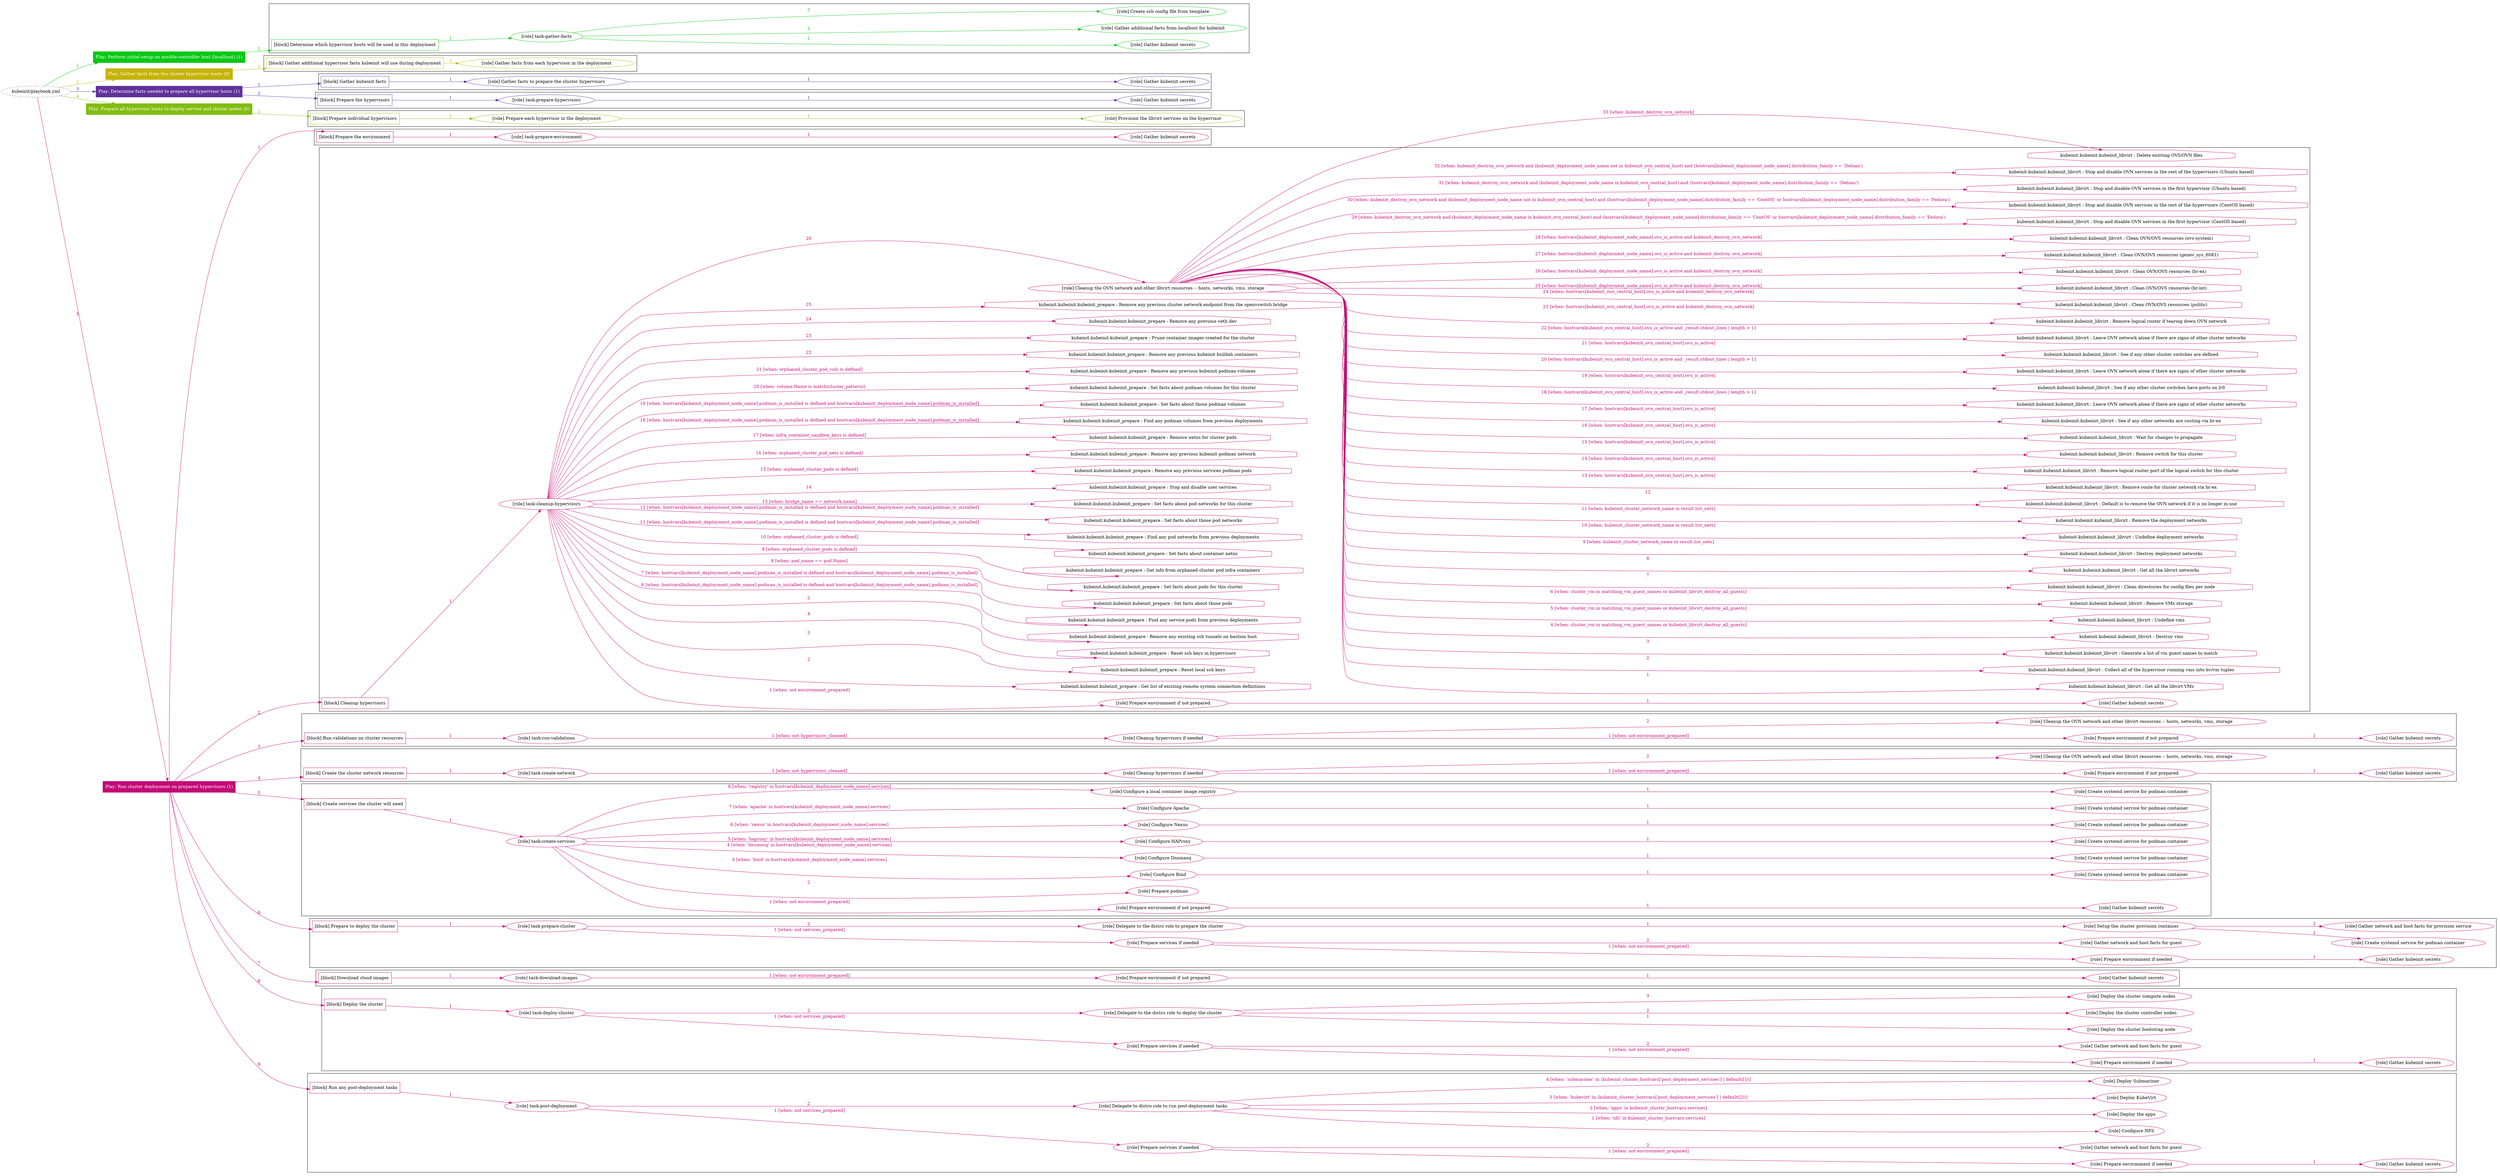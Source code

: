 digraph {
	graph [concentrate=true ordering=in rankdir=LR ratio=fill]
	edge [esep=5 sep=10]
	"kubeinit/playbook.yml" [URL="/home/runner/work/kubeinit/kubeinit/kubeinit/playbook.yml" id=playbook_30221dd6 style=dotted]
	"kubeinit/playbook.yml" -> play_69d442ab [label="1 " color="#04c815" fontcolor="#04c815" id=edge_1968fe9e labeltooltip="1 " tooltip="1 "]
	subgraph "Play: Perform initial setup on ansible-controller host (localhost) (1)" {
		play_69d442ab [label="Play: Perform initial setup on ansible-controller host (localhost) (1)" URL="/home/runner/work/kubeinit/kubeinit/kubeinit/playbook.yml" color="#04c815" fontcolor="#ffffff" id=play_69d442ab shape=box style=filled tooltip=localhost]
		play_69d442ab -> block_971cfe95 [label=1 color="#04c815" fontcolor="#04c815" id=edge_23491eed labeltooltip=1 tooltip=1]
		subgraph cluster_block_971cfe95 {
			block_971cfe95 [label="[block] Determine which hypervisor hosts will be used in this deployment" URL="/home/runner/work/kubeinit/kubeinit/kubeinit/playbook.yml" color="#04c815" id=block_971cfe95 labeltooltip="Determine which hypervisor hosts will be used in this deployment" shape=box tooltip="Determine which hypervisor hosts will be used in this deployment"]
			block_971cfe95 -> role_b1bc68ae [label="1 " color="#04c815" fontcolor="#04c815" id=edge_ed6fc2ea labeltooltip="1 " tooltip="1 "]
			subgraph "task-gather-facts" {
				role_b1bc68ae [label="[role] task-gather-facts" URL="/home/runner/work/kubeinit/kubeinit/kubeinit/playbook.yml" color="#04c815" id=role_b1bc68ae tooltip="task-gather-facts"]
				role_b1bc68ae -> role_12c5afa7 [label="1 " color="#04c815" fontcolor="#04c815" id=edge_dec8cda8 labeltooltip="1 " tooltip="1 "]
				subgraph "Gather kubeinit secrets" {
					role_12c5afa7 [label="[role] Gather kubeinit secrets" URL="/home/runner/.ansible/collections/ansible_collections/kubeinit/kubeinit/roles/kubeinit_prepare/tasks/build_hypervisors_group.yml" color="#04c815" id=role_12c5afa7 tooltip="Gather kubeinit secrets"]
				}
				role_b1bc68ae -> role_fd4f16f2 [label="2 " color="#04c815" fontcolor="#04c815" id=edge_c0680882 labeltooltip="2 " tooltip="2 "]
				subgraph "Gather additional facts from localhost for kubeinit" {
					role_fd4f16f2 [label="[role] Gather additional facts from localhost for kubeinit" URL="/home/runner/.ansible/collections/ansible_collections/kubeinit/kubeinit/roles/kubeinit_prepare/tasks/build_hypervisors_group.yml" color="#04c815" id=role_fd4f16f2 tooltip="Gather additional facts from localhost for kubeinit"]
				}
				role_b1bc68ae -> role_22dfc881 [label="3 " color="#04c815" fontcolor="#04c815" id=edge_4df59d6d labeltooltip="3 " tooltip="3 "]
				subgraph "Create ssh config file from template" {
					role_22dfc881 [label="[role] Create ssh config file from template" URL="/home/runner/.ansible/collections/ansible_collections/kubeinit/kubeinit/roles/kubeinit_prepare/tasks/build_hypervisors_group.yml" color="#04c815" id=role_22dfc881 tooltip="Create ssh config file from template"]
				}
			}
		}
	}
	"kubeinit/playbook.yml" -> play_ed3b5475 [label="2 " color="#c5b307" fontcolor="#c5b307" id=edge_668fd3a8 labeltooltip="2 " tooltip="2 "]
	subgraph "Play: Gather facts from the cluster hypervisor hosts (0)" {
		play_ed3b5475 [label="Play: Gather facts from the cluster hypervisor hosts (0)" URL="/home/runner/work/kubeinit/kubeinit/kubeinit/playbook.yml" color="#c5b307" fontcolor="#ffffff" id=play_ed3b5475 shape=box style=filled tooltip="Play: Gather facts from the cluster hypervisor hosts (0)"]
		play_ed3b5475 -> block_bef4147d [label=1 color="#c5b307" fontcolor="#c5b307" id=edge_73f60407 labeltooltip=1 tooltip=1]
		subgraph cluster_block_bef4147d {
			block_bef4147d [label="[block] Gather additional hypervisor facts kubeinit will use during deployment" URL="/home/runner/work/kubeinit/kubeinit/kubeinit/playbook.yml" color="#c5b307" id=block_bef4147d labeltooltip="Gather additional hypervisor facts kubeinit will use during deployment" shape=box tooltip="Gather additional hypervisor facts kubeinit will use during deployment"]
			block_bef4147d -> role_583c8b7a [label="1 " color="#c5b307" fontcolor="#c5b307" id=edge_1e7aebb6 labeltooltip="1 " tooltip="1 "]
			subgraph "Gather facts from each hypervisor in the deployment" {
				role_583c8b7a [label="[role] Gather facts from each hypervisor in the deployment" URL="/home/runner/work/kubeinit/kubeinit/kubeinit/playbook.yml" color="#c5b307" id=role_583c8b7a tooltip="Gather facts from each hypervisor in the deployment"]
			}
		}
	}
	"kubeinit/playbook.yml" -> play_f6586c21 [label="3 " color="#60329a" fontcolor="#60329a" id=edge_31f18645 labeltooltip="3 " tooltip="3 "]
	subgraph "Play: Determine facts needed to prepare all hypervisor hosts (1)" {
		play_f6586c21 [label="Play: Determine facts needed to prepare all hypervisor hosts (1)" URL="/home/runner/work/kubeinit/kubeinit/kubeinit/playbook.yml" color="#60329a" fontcolor="#ffffff" id=play_f6586c21 shape=box style=filled tooltip=localhost]
		play_f6586c21 -> block_4561eecf [label=1 color="#60329a" fontcolor="#60329a" id=edge_c14e454f labeltooltip=1 tooltip=1]
		subgraph cluster_block_4561eecf {
			block_4561eecf [label="[block] Gather kubeinit facts" URL="/home/runner/work/kubeinit/kubeinit/kubeinit/playbook.yml" color="#60329a" id=block_4561eecf labeltooltip="Gather kubeinit facts" shape=box tooltip="Gather kubeinit facts"]
			block_4561eecf -> role_b22f9ba2 [label="1 " color="#60329a" fontcolor="#60329a" id=edge_36b6881e labeltooltip="1 " tooltip="1 "]
			subgraph "Gather facts to prepare the cluster hypervisors" {
				role_b22f9ba2 [label="[role] Gather facts to prepare the cluster hypervisors" URL="/home/runner/work/kubeinit/kubeinit/kubeinit/playbook.yml" color="#60329a" id=role_b22f9ba2 tooltip="Gather facts to prepare the cluster hypervisors"]
				role_b22f9ba2 -> role_61daab5e [label="1 " color="#60329a" fontcolor="#60329a" id=edge_43a69b6e labeltooltip="1 " tooltip="1 "]
				subgraph "Gather kubeinit secrets" {
					role_61daab5e [label="[role] Gather kubeinit secrets" URL="/home/runner/.ansible/collections/ansible_collections/kubeinit/kubeinit/roles/kubeinit_prepare/tasks/gather_kubeinit_facts.yml" color="#60329a" id=role_61daab5e tooltip="Gather kubeinit secrets"]
				}
			}
		}
		play_f6586c21 -> block_931b789b [label=2 color="#60329a" fontcolor="#60329a" id=edge_17ae68ec labeltooltip=2 tooltip=2]
		subgraph cluster_block_931b789b {
			block_931b789b [label="[block] Prepare the hypervisors" URL="/home/runner/work/kubeinit/kubeinit/kubeinit/playbook.yml" color="#60329a" id=block_931b789b labeltooltip="Prepare the hypervisors" shape=box tooltip="Prepare the hypervisors"]
			block_931b789b -> role_892c0213 [label="1 " color="#60329a" fontcolor="#60329a" id=edge_3ca26be6 labeltooltip="1 " tooltip="1 "]
			subgraph "task-prepare-hypervisors" {
				role_892c0213 [label="[role] task-prepare-hypervisors" URL="/home/runner/work/kubeinit/kubeinit/kubeinit/playbook.yml" color="#60329a" id=role_892c0213 tooltip="task-prepare-hypervisors"]
				role_892c0213 -> role_0e9b8f14 [label="1 " color="#60329a" fontcolor="#60329a" id=edge_52f8107b labeltooltip="1 " tooltip="1 "]
				subgraph "Gather kubeinit secrets" {
					role_0e9b8f14 [label="[role] Gather kubeinit secrets" URL="/home/runner/.ansible/collections/ansible_collections/kubeinit/kubeinit/roles/kubeinit_prepare/tasks/gather_kubeinit_facts.yml" color="#60329a" id=role_0e9b8f14 tooltip="Gather kubeinit secrets"]
				}
			}
		}
	}
	"kubeinit/playbook.yml" -> play_671fb09e [label="4 " color="#81bd0f" fontcolor="#81bd0f" id=edge_b1e77927 labeltooltip="4 " tooltip="4 "]
	subgraph "Play: Prepare all hypervisor hosts to deploy service and cluster nodes (0)" {
		play_671fb09e [label="Play: Prepare all hypervisor hosts to deploy service and cluster nodes (0)" URL="/home/runner/work/kubeinit/kubeinit/kubeinit/playbook.yml" color="#81bd0f" fontcolor="#ffffff" id=play_671fb09e shape=box style=filled tooltip="Play: Prepare all hypervisor hosts to deploy service and cluster nodes (0)"]
		play_671fb09e -> block_82fe06d5 [label=1 color="#81bd0f" fontcolor="#81bd0f" id=edge_b51c0dfa labeltooltip=1 tooltip=1]
		subgraph cluster_block_82fe06d5 {
			block_82fe06d5 [label="[block] Prepare individual hypervisors" URL="/home/runner/work/kubeinit/kubeinit/kubeinit/playbook.yml" color="#81bd0f" id=block_82fe06d5 labeltooltip="Prepare individual hypervisors" shape=box tooltip="Prepare individual hypervisors"]
			block_82fe06d5 -> role_d56fb207 [label="1 " color="#81bd0f" fontcolor="#81bd0f" id=edge_42422c34 labeltooltip="1 " tooltip="1 "]
			subgraph "Prepare each hypervisor in the deployment" {
				role_d56fb207 [label="[role] Prepare each hypervisor in the deployment" URL="/home/runner/work/kubeinit/kubeinit/kubeinit/playbook.yml" color="#81bd0f" id=role_d56fb207 tooltip="Prepare each hypervisor in the deployment"]
				role_d56fb207 -> role_d3ca7645 [label="1 " color="#81bd0f" fontcolor="#81bd0f" id=edge_19a30fe1 labeltooltip="1 " tooltip="1 "]
				subgraph "Provision the libvirt services on the hypervisor" {
					role_d3ca7645 [label="[role] Provision the libvirt services on the hypervisor" URL="/home/runner/.ansible/collections/ansible_collections/kubeinit/kubeinit/roles/kubeinit_prepare/tasks/prepare_hypervisor.yml" color="#81bd0f" id=role_d3ca7645 tooltip="Provision the libvirt services on the hypervisor"]
				}
			}
		}
	}
	"kubeinit/playbook.yml" -> play_823d09ec [label="5 " color="#c20a75" fontcolor="#c20a75" id=edge_e653b2e7 labeltooltip="5 " tooltip="5 "]
	subgraph "Play: Run cluster deployment on prepared hypervisors (1)" {
		play_823d09ec [label="Play: Run cluster deployment on prepared hypervisors (1)" URL="/home/runner/work/kubeinit/kubeinit/kubeinit/playbook.yml" color="#c20a75" fontcolor="#ffffff" id=play_823d09ec shape=box style=filled tooltip=localhost]
		play_823d09ec -> block_301a774b [label=1 color="#c20a75" fontcolor="#c20a75" id=edge_bc339376 labeltooltip=1 tooltip=1]
		subgraph cluster_block_301a774b {
			block_301a774b [label="[block] Prepare the environment" URL="/home/runner/work/kubeinit/kubeinit/kubeinit/playbook.yml" color="#c20a75" id=block_301a774b labeltooltip="Prepare the environment" shape=box tooltip="Prepare the environment"]
			block_301a774b -> role_3bee53a0 [label="1 " color="#c20a75" fontcolor="#c20a75" id=edge_d11f197f labeltooltip="1 " tooltip="1 "]
			subgraph "task-prepare-environment" {
				role_3bee53a0 [label="[role] task-prepare-environment" URL="/home/runner/work/kubeinit/kubeinit/kubeinit/playbook.yml" color="#c20a75" id=role_3bee53a0 tooltip="task-prepare-environment"]
				role_3bee53a0 -> role_60c00f70 [label="1 " color="#c20a75" fontcolor="#c20a75" id=edge_164a52c0 labeltooltip="1 " tooltip="1 "]
				subgraph "Gather kubeinit secrets" {
					role_60c00f70 [label="[role] Gather kubeinit secrets" URL="/home/runner/.ansible/collections/ansible_collections/kubeinit/kubeinit/roles/kubeinit_prepare/tasks/gather_kubeinit_facts.yml" color="#c20a75" id=role_60c00f70 tooltip="Gather kubeinit secrets"]
				}
			}
		}
		play_823d09ec -> block_215f32b3 [label=2 color="#c20a75" fontcolor="#c20a75" id=edge_a895ee51 labeltooltip=2 tooltip=2]
		subgraph cluster_block_215f32b3 {
			block_215f32b3 [label="[block] Cleanup hypervisors" URL="/home/runner/work/kubeinit/kubeinit/kubeinit/playbook.yml" color="#c20a75" id=block_215f32b3 labeltooltip="Cleanup hypervisors" shape=box tooltip="Cleanup hypervisors"]
			block_215f32b3 -> role_85de825b [label="1 " color="#c20a75" fontcolor="#c20a75" id=edge_72dfacae labeltooltip="1 " tooltip="1 "]
			subgraph "task-cleanup-hypervisors" {
				role_85de825b [label="[role] task-cleanup-hypervisors" URL="/home/runner/work/kubeinit/kubeinit/kubeinit/playbook.yml" color="#c20a75" id=role_85de825b tooltip="task-cleanup-hypervisors"]
				role_85de825b -> role_acbedc26 [label="1 [when: not environment_prepared]" color="#c20a75" fontcolor="#c20a75" id=edge_61ec4dcc labeltooltip="1 [when: not environment_prepared]" tooltip="1 [when: not environment_prepared]"]
				subgraph "Prepare environment if not prepared" {
					role_acbedc26 [label="[role] Prepare environment if not prepared" URL="/home/runner/.ansible/collections/ansible_collections/kubeinit/kubeinit/roles/kubeinit_prepare/tasks/cleanup_hypervisors.yml" color="#c20a75" id=role_acbedc26 tooltip="Prepare environment if not prepared"]
					role_acbedc26 -> role_81b0542a [label="1 " color="#c20a75" fontcolor="#c20a75" id=edge_90e70001 labeltooltip="1 " tooltip="1 "]
					subgraph "Gather kubeinit secrets" {
						role_81b0542a [label="[role] Gather kubeinit secrets" URL="/home/runner/.ansible/collections/ansible_collections/kubeinit/kubeinit/roles/kubeinit_prepare/tasks/gather_kubeinit_facts.yml" color="#c20a75" id=role_81b0542a tooltip="Gather kubeinit secrets"]
					}
				}
				task_5eac6fbe [label="kubeinit.kubeinit.kubeinit_prepare : Get list of existing remote system connection definitions" URL="/home/runner/.ansible/collections/ansible_collections/kubeinit/kubeinit/roles/kubeinit_prepare/tasks/cleanup_hypervisors.yml" color="#c20a75" id=task_5eac6fbe shape=octagon tooltip="kubeinit.kubeinit.kubeinit_prepare : Get list of existing remote system connection definitions"]
				role_85de825b -> task_5eac6fbe [label="2 " color="#c20a75" fontcolor="#c20a75" id=edge_d2fe508e labeltooltip="2 " tooltip="2 "]
				task_422adc9d [label="kubeinit.kubeinit.kubeinit_prepare : Reset local ssh keys" URL="/home/runner/.ansible/collections/ansible_collections/kubeinit/kubeinit/roles/kubeinit_prepare/tasks/cleanup_hypervisors.yml" color="#c20a75" id=task_422adc9d shape=octagon tooltip="kubeinit.kubeinit.kubeinit_prepare : Reset local ssh keys"]
				role_85de825b -> task_422adc9d [label="3 " color="#c20a75" fontcolor="#c20a75" id=edge_72a089ef labeltooltip="3 " tooltip="3 "]
				task_48bea7b6 [label="kubeinit.kubeinit.kubeinit_prepare : Reset ssh keys in hypervisors" URL="/home/runner/.ansible/collections/ansible_collections/kubeinit/kubeinit/roles/kubeinit_prepare/tasks/cleanup_hypervisors.yml" color="#c20a75" id=task_48bea7b6 shape=octagon tooltip="kubeinit.kubeinit.kubeinit_prepare : Reset ssh keys in hypervisors"]
				role_85de825b -> task_48bea7b6 [label="4 " color="#c20a75" fontcolor="#c20a75" id=edge_8a918805 labeltooltip="4 " tooltip="4 "]
				task_05941f01 [label="kubeinit.kubeinit.kubeinit_prepare : Remove any existing ssh tunnels on bastion host" URL="/home/runner/.ansible/collections/ansible_collections/kubeinit/kubeinit/roles/kubeinit_prepare/tasks/cleanup_hypervisors.yml" color="#c20a75" id=task_05941f01 shape=octagon tooltip="kubeinit.kubeinit.kubeinit_prepare : Remove any existing ssh tunnels on bastion host"]
				role_85de825b -> task_05941f01 [label="5 " color="#c20a75" fontcolor="#c20a75" id=edge_8bf0ea5d labeltooltip="5 " tooltip="5 "]
				task_0bcc3fea [label="kubeinit.kubeinit.kubeinit_prepare : Find any service pods from previous deployments" URL="/home/runner/.ansible/collections/ansible_collections/kubeinit/kubeinit/roles/kubeinit_prepare/tasks/cleanup_hypervisors.yml" color="#c20a75" id=task_0bcc3fea shape=octagon tooltip="kubeinit.kubeinit.kubeinit_prepare : Find any service pods from previous deployments"]
				role_85de825b -> task_0bcc3fea [label="6 [when: hostvars[kubeinit_deployment_node_name].podman_is_installed is defined and hostvars[kubeinit_deployment_node_name].podman_is_installed]" color="#c20a75" fontcolor="#c20a75" id=edge_a91c634b labeltooltip="6 [when: hostvars[kubeinit_deployment_node_name].podman_is_installed is defined and hostvars[kubeinit_deployment_node_name].podman_is_installed]" tooltip="6 [when: hostvars[kubeinit_deployment_node_name].podman_is_installed is defined and hostvars[kubeinit_deployment_node_name].podman_is_installed]"]
				task_f83f6693 [label="kubeinit.kubeinit.kubeinit_prepare : Set facts about those pods" URL="/home/runner/.ansible/collections/ansible_collections/kubeinit/kubeinit/roles/kubeinit_prepare/tasks/cleanup_hypervisors.yml" color="#c20a75" id=task_f83f6693 shape=octagon tooltip="kubeinit.kubeinit.kubeinit_prepare : Set facts about those pods"]
				role_85de825b -> task_f83f6693 [label="7 [when: hostvars[kubeinit_deployment_node_name].podman_is_installed is defined and hostvars[kubeinit_deployment_node_name].podman_is_installed]" color="#c20a75" fontcolor="#c20a75" id=edge_7df58179 labeltooltip="7 [when: hostvars[kubeinit_deployment_node_name].podman_is_installed is defined and hostvars[kubeinit_deployment_node_name].podman_is_installed]" tooltip="7 [when: hostvars[kubeinit_deployment_node_name].podman_is_installed is defined and hostvars[kubeinit_deployment_node_name].podman_is_installed]"]
				task_dfb58af8 [label="kubeinit.kubeinit.kubeinit_prepare : Set facts about pods for this cluster" URL="/home/runner/.ansible/collections/ansible_collections/kubeinit/kubeinit/roles/kubeinit_prepare/tasks/cleanup_hypervisors.yml" color="#c20a75" id=task_dfb58af8 shape=octagon tooltip="kubeinit.kubeinit.kubeinit_prepare : Set facts about pods for this cluster"]
				role_85de825b -> task_dfb58af8 [label="8 [when: pod_name == pod.Name]" color="#c20a75" fontcolor="#c20a75" id=edge_ad94d020 labeltooltip="8 [when: pod_name == pod.Name]" tooltip="8 [when: pod_name == pod.Name]"]
				task_5877a3ac [label="kubeinit.kubeinit.kubeinit_prepare : Get info from orphaned cluster pod infra containers" URL="/home/runner/.ansible/collections/ansible_collections/kubeinit/kubeinit/roles/kubeinit_prepare/tasks/cleanup_hypervisors.yml" color="#c20a75" id=task_5877a3ac shape=octagon tooltip="kubeinit.kubeinit.kubeinit_prepare : Get info from orphaned cluster pod infra containers"]
				role_85de825b -> task_5877a3ac [label="9 [when: orphaned_cluster_pods is defined]" color="#c20a75" fontcolor="#c20a75" id=edge_32c2876b labeltooltip="9 [when: orphaned_cluster_pods is defined]" tooltip="9 [when: orphaned_cluster_pods is defined]"]
				task_c6b99cad [label="kubeinit.kubeinit.kubeinit_prepare : Set facts about container netns" URL="/home/runner/.ansible/collections/ansible_collections/kubeinit/kubeinit/roles/kubeinit_prepare/tasks/cleanup_hypervisors.yml" color="#c20a75" id=task_c6b99cad shape=octagon tooltip="kubeinit.kubeinit.kubeinit_prepare : Set facts about container netns"]
				role_85de825b -> task_c6b99cad [label="10 [when: orphaned_cluster_pods is defined]" color="#c20a75" fontcolor="#c20a75" id=edge_3928c953 labeltooltip="10 [when: orphaned_cluster_pods is defined]" tooltip="10 [when: orphaned_cluster_pods is defined]"]
				task_a3c17d62 [label="kubeinit.kubeinit.kubeinit_prepare : Find any pod networks from previous deployments" URL="/home/runner/.ansible/collections/ansible_collections/kubeinit/kubeinit/roles/kubeinit_prepare/tasks/cleanup_hypervisors.yml" color="#c20a75" id=task_a3c17d62 shape=octagon tooltip="kubeinit.kubeinit.kubeinit_prepare : Find any pod networks from previous deployments"]
				role_85de825b -> task_a3c17d62 [label="11 [when: hostvars[kubeinit_deployment_node_name].podman_is_installed is defined and hostvars[kubeinit_deployment_node_name].podman_is_installed]" color="#c20a75" fontcolor="#c20a75" id=edge_05bc6f38 labeltooltip="11 [when: hostvars[kubeinit_deployment_node_name].podman_is_installed is defined and hostvars[kubeinit_deployment_node_name].podman_is_installed]" tooltip="11 [when: hostvars[kubeinit_deployment_node_name].podman_is_installed is defined and hostvars[kubeinit_deployment_node_name].podman_is_installed]"]
				task_9fa52066 [label="kubeinit.kubeinit.kubeinit_prepare : Set facts about those pod networks" URL="/home/runner/.ansible/collections/ansible_collections/kubeinit/kubeinit/roles/kubeinit_prepare/tasks/cleanup_hypervisors.yml" color="#c20a75" id=task_9fa52066 shape=octagon tooltip="kubeinit.kubeinit.kubeinit_prepare : Set facts about those pod networks"]
				role_85de825b -> task_9fa52066 [label="12 [when: hostvars[kubeinit_deployment_node_name].podman_is_installed is defined and hostvars[kubeinit_deployment_node_name].podman_is_installed]" color="#c20a75" fontcolor="#c20a75" id=edge_99707133 labeltooltip="12 [when: hostvars[kubeinit_deployment_node_name].podman_is_installed is defined and hostvars[kubeinit_deployment_node_name].podman_is_installed]" tooltip="12 [when: hostvars[kubeinit_deployment_node_name].podman_is_installed is defined and hostvars[kubeinit_deployment_node_name].podman_is_installed]"]
				task_f11f3d06 [label="kubeinit.kubeinit.kubeinit_prepare : Set facts about pod networks for this cluster" URL="/home/runner/.ansible/collections/ansible_collections/kubeinit/kubeinit/roles/kubeinit_prepare/tasks/cleanup_hypervisors.yml" color="#c20a75" id=task_f11f3d06 shape=octagon tooltip="kubeinit.kubeinit.kubeinit_prepare : Set facts about pod networks for this cluster"]
				role_85de825b -> task_f11f3d06 [label="13 [when: bridge_name == network.name]" color="#c20a75" fontcolor="#c20a75" id=edge_45bdaae4 labeltooltip="13 [when: bridge_name == network.name]" tooltip="13 [when: bridge_name == network.name]"]
				task_8a0ff06b [label="kubeinit.kubeinit.kubeinit_prepare : Stop and disable user services" URL="/home/runner/.ansible/collections/ansible_collections/kubeinit/kubeinit/roles/kubeinit_prepare/tasks/cleanup_hypervisors.yml" color="#c20a75" id=task_8a0ff06b shape=octagon tooltip="kubeinit.kubeinit.kubeinit_prepare : Stop and disable user services"]
				role_85de825b -> task_8a0ff06b [label="14 " color="#c20a75" fontcolor="#c20a75" id=edge_242edb81 labeltooltip="14 " tooltip="14 "]
				task_5284bf75 [label="kubeinit.kubeinit.kubeinit_prepare : Remove any previous services podman pods" URL="/home/runner/.ansible/collections/ansible_collections/kubeinit/kubeinit/roles/kubeinit_prepare/tasks/cleanup_hypervisors.yml" color="#c20a75" id=task_5284bf75 shape=octagon tooltip="kubeinit.kubeinit.kubeinit_prepare : Remove any previous services podman pods"]
				role_85de825b -> task_5284bf75 [label="15 [when: orphaned_cluster_pods is defined]" color="#c20a75" fontcolor="#c20a75" id=edge_90bb9c1b labeltooltip="15 [when: orphaned_cluster_pods is defined]" tooltip="15 [when: orphaned_cluster_pods is defined]"]
				task_a51824d2 [label="kubeinit.kubeinit.kubeinit_prepare : Remove any previous kubeinit podman network" URL="/home/runner/.ansible/collections/ansible_collections/kubeinit/kubeinit/roles/kubeinit_prepare/tasks/cleanup_hypervisors.yml" color="#c20a75" id=task_a51824d2 shape=octagon tooltip="kubeinit.kubeinit.kubeinit_prepare : Remove any previous kubeinit podman network"]
				role_85de825b -> task_a51824d2 [label="16 [when: orphaned_cluster_pod_nets is defined]" color="#c20a75" fontcolor="#c20a75" id=edge_e14d189d labeltooltip="16 [when: orphaned_cluster_pod_nets is defined]" tooltip="16 [when: orphaned_cluster_pod_nets is defined]"]
				task_85492485 [label="kubeinit.kubeinit.kubeinit_prepare : Remove netns for cluster pods" URL="/home/runner/.ansible/collections/ansible_collections/kubeinit/kubeinit/roles/kubeinit_prepare/tasks/cleanup_hypervisors.yml" color="#c20a75" id=task_85492485 shape=octagon tooltip="kubeinit.kubeinit.kubeinit_prepare : Remove netns for cluster pods"]
				role_85de825b -> task_85492485 [label="17 [when: infra_container_sandbox_keys is defined]" color="#c20a75" fontcolor="#c20a75" id=edge_baed0db0 labeltooltip="17 [when: infra_container_sandbox_keys is defined]" tooltip="17 [when: infra_container_sandbox_keys is defined]"]
				task_7d5126af [label="kubeinit.kubeinit.kubeinit_prepare : Find any podman volumes from previous deployments" URL="/home/runner/.ansible/collections/ansible_collections/kubeinit/kubeinit/roles/kubeinit_prepare/tasks/cleanup_hypervisors.yml" color="#c20a75" id=task_7d5126af shape=octagon tooltip="kubeinit.kubeinit.kubeinit_prepare : Find any podman volumes from previous deployments"]
				role_85de825b -> task_7d5126af [label="18 [when: hostvars[kubeinit_deployment_node_name].podman_is_installed is defined and hostvars[kubeinit_deployment_node_name].podman_is_installed]" color="#c20a75" fontcolor="#c20a75" id=edge_503e7b2a labeltooltip="18 [when: hostvars[kubeinit_deployment_node_name].podman_is_installed is defined and hostvars[kubeinit_deployment_node_name].podman_is_installed]" tooltip="18 [when: hostvars[kubeinit_deployment_node_name].podman_is_installed is defined and hostvars[kubeinit_deployment_node_name].podman_is_installed]"]
				task_2f4b5927 [label="kubeinit.kubeinit.kubeinit_prepare : Set facts about those podman volumes" URL="/home/runner/.ansible/collections/ansible_collections/kubeinit/kubeinit/roles/kubeinit_prepare/tasks/cleanup_hypervisors.yml" color="#c20a75" id=task_2f4b5927 shape=octagon tooltip="kubeinit.kubeinit.kubeinit_prepare : Set facts about those podman volumes"]
				role_85de825b -> task_2f4b5927 [label="19 [when: hostvars[kubeinit_deployment_node_name].podman_is_installed is defined and hostvars[kubeinit_deployment_node_name].podman_is_installed]" color="#c20a75" fontcolor="#c20a75" id=edge_25867a32 labeltooltip="19 [when: hostvars[kubeinit_deployment_node_name].podman_is_installed is defined and hostvars[kubeinit_deployment_node_name].podman_is_installed]" tooltip="19 [when: hostvars[kubeinit_deployment_node_name].podman_is_installed is defined and hostvars[kubeinit_deployment_node_name].podman_is_installed]"]
				task_7f0e597b [label="kubeinit.kubeinit.kubeinit_prepare : Set facts about podman volumes for this cluster" URL="/home/runner/.ansible/collections/ansible_collections/kubeinit/kubeinit/roles/kubeinit_prepare/tasks/cleanup_hypervisors.yml" color="#c20a75" id=task_7f0e597b shape=octagon tooltip="kubeinit.kubeinit.kubeinit_prepare : Set facts about podman volumes for this cluster"]
				role_85de825b -> task_7f0e597b [label="20 [when: volume.Name is match(cluster_pattern)]" color="#c20a75" fontcolor="#c20a75" id=edge_b7a21075 labeltooltip="20 [when: volume.Name is match(cluster_pattern)]" tooltip="20 [when: volume.Name is match(cluster_pattern)]"]
				task_0d16e37d [label="kubeinit.kubeinit.kubeinit_prepare : Remove any previous kubeinit podman volumes" URL="/home/runner/.ansible/collections/ansible_collections/kubeinit/kubeinit/roles/kubeinit_prepare/tasks/cleanup_hypervisors.yml" color="#c20a75" id=task_0d16e37d shape=octagon tooltip="kubeinit.kubeinit.kubeinit_prepare : Remove any previous kubeinit podman volumes"]
				role_85de825b -> task_0d16e37d [label="21 [when: orphaned_cluster_pod_vols is defined]" color="#c20a75" fontcolor="#c20a75" id=edge_fb4b922c labeltooltip="21 [when: orphaned_cluster_pod_vols is defined]" tooltip="21 [when: orphaned_cluster_pod_vols is defined]"]
				task_13009ace [label="kubeinit.kubeinit.kubeinit_prepare : Remove any previous kubeinit buildah containers" URL="/home/runner/.ansible/collections/ansible_collections/kubeinit/kubeinit/roles/kubeinit_prepare/tasks/cleanup_hypervisors.yml" color="#c20a75" id=task_13009ace shape=octagon tooltip="kubeinit.kubeinit.kubeinit_prepare : Remove any previous kubeinit buildah containers"]
				role_85de825b -> task_13009ace [label="22 " color="#c20a75" fontcolor="#c20a75" id=edge_ba183239 labeltooltip="22 " tooltip="22 "]
				task_37876191 [label="kubeinit.kubeinit.kubeinit_prepare : Prune container images created for the cluster" URL="/home/runner/.ansible/collections/ansible_collections/kubeinit/kubeinit/roles/kubeinit_prepare/tasks/cleanup_hypervisors.yml" color="#c20a75" id=task_37876191 shape=octagon tooltip="kubeinit.kubeinit.kubeinit_prepare : Prune container images created for the cluster"]
				role_85de825b -> task_37876191 [label="23 " color="#c20a75" fontcolor="#c20a75" id=edge_c6d4c6a4 labeltooltip="23 " tooltip="23 "]
				task_1b74979a [label="kubeinit.kubeinit.kubeinit_prepare : Remove any previous veth dev" URL="/home/runner/.ansible/collections/ansible_collections/kubeinit/kubeinit/roles/kubeinit_prepare/tasks/cleanup_hypervisors.yml" color="#c20a75" id=task_1b74979a shape=octagon tooltip="kubeinit.kubeinit.kubeinit_prepare : Remove any previous veth dev"]
				role_85de825b -> task_1b74979a [label="24 " color="#c20a75" fontcolor="#c20a75" id=edge_21ffbe86 labeltooltip="24 " tooltip="24 "]
				task_d808079d [label="kubeinit.kubeinit.kubeinit_prepare : Remove any previous cluster network endpoint from the openvswitch bridge" URL="/home/runner/.ansible/collections/ansible_collections/kubeinit/kubeinit/roles/kubeinit_prepare/tasks/cleanup_hypervisors.yml" color="#c20a75" id=task_d808079d shape=octagon tooltip="kubeinit.kubeinit.kubeinit_prepare : Remove any previous cluster network endpoint from the openvswitch bridge"]
				role_85de825b -> task_d808079d [label="25 " color="#c20a75" fontcolor="#c20a75" id=edge_18b1b160 labeltooltip="25 " tooltip="25 "]
				role_85de825b -> role_39f8eaab [label="26 " color="#c20a75" fontcolor="#c20a75" id=edge_48e49113 labeltooltip="26 " tooltip="26 "]
				subgraph "Cleanup the OVN network and other libvirt resources -- hosts, networks, vms, storage" {
					role_39f8eaab [label="[role] Cleanup the OVN network and other libvirt resources -- hosts, networks, vms, storage" URL="/home/runner/.ansible/collections/ansible_collections/kubeinit/kubeinit/roles/kubeinit_prepare/tasks/cleanup_hypervisors.yml" color="#c20a75" id=role_39f8eaab tooltip="Cleanup the OVN network and other libvirt resources -- hosts, networks, vms, storage"]
					task_e11c8bfd [label="kubeinit.kubeinit.kubeinit_libvirt : Get all the libvirt VMs" URL="/home/runner/.ansible/collections/ansible_collections/kubeinit/kubeinit/roles/kubeinit_libvirt/tasks/cleanup_libvirt.yml" color="#c20a75" id=task_e11c8bfd shape=octagon tooltip="kubeinit.kubeinit.kubeinit_libvirt : Get all the libvirt VMs"]
					role_39f8eaab -> task_e11c8bfd [label="1 " color="#c20a75" fontcolor="#c20a75" id=edge_41cf0e76 labeltooltip="1 " tooltip="1 "]
					task_93b69458 [label="kubeinit.kubeinit.kubeinit_libvirt : Collect all of the hypervisor running vms into hv/vm tuples" URL="/home/runner/.ansible/collections/ansible_collections/kubeinit/kubeinit/roles/kubeinit_libvirt/tasks/cleanup_libvirt.yml" color="#c20a75" id=task_93b69458 shape=octagon tooltip="kubeinit.kubeinit.kubeinit_libvirt : Collect all of the hypervisor running vms into hv/vm tuples"]
					role_39f8eaab -> task_93b69458 [label="2 " color="#c20a75" fontcolor="#c20a75" id=edge_85c754ca labeltooltip="2 " tooltip="2 "]
					task_e92478f4 [label="kubeinit.kubeinit.kubeinit_libvirt : Generate a list of vm guest names to match" URL="/home/runner/.ansible/collections/ansible_collections/kubeinit/kubeinit/roles/kubeinit_libvirt/tasks/cleanup_libvirt.yml" color="#c20a75" id=task_e92478f4 shape=octagon tooltip="kubeinit.kubeinit.kubeinit_libvirt : Generate a list of vm guest names to match"]
					role_39f8eaab -> task_e92478f4 [label="3 " color="#c20a75" fontcolor="#c20a75" id=edge_3c02c699 labeltooltip="3 " tooltip="3 "]
					task_6f9c87f4 [label="kubeinit.kubeinit.kubeinit_libvirt : Destroy vms" URL="/home/runner/.ansible/collections/ansible_collections/kubeinit/kubeinit/roles/kubeinit_libvirt/tasks/cleanup_libvirt.yml" color="#c20a75" id=task_6f9c87f4 shape=octagon tooltip="kubeinit.kubeinit.kubeinit_libvirt : Destroy vms"]
					role_39f8eaab -> task_6f9c87f4 [label="4 [when: cluster_vm in matching_vm_guest_names or kubeinit_libvirt_destroy_all_guests]" color="#c20a75" fontcolor="#c20a75" id=edge_249471be labeltooltip="4 [when: cluster_vm in matching_vm_guest_names or kubeinit_libvirt_destroy_all_guests]" tooltip="4 [when: cluster_vm in matching_vm_guest_names or kubeinit_libvirt_destroy_all_guests]"]
					task_5d7972b4 [label="kubeinit.kubeinit.kubeinit_libvirt : Undefine vms" URL="/home/runner/.ansible/collections/ansible_collections/kubeinit/kubeinit/roles/kubeinit_libvirt/tasks/cleanup_libvirt.yml" color="#c20a75" id=task_5d7972b4 shape=octagon tooltip="kubeinit.kubeinit.kubeinit_libvirt : Undefine vms"]
					role_39f8eaab -> task_5d7972b4 [label="5 [when: cluster_vm in matching_vm_guest_names or kubeinit_libvirt_destroy_all_guests]" color="#c20a75" fontcolor="#c20a75" id=edge_0274b9af labeltooltip="5 [when: cluster_vm in matching_vm_guest_names or kubeinit_libvirt_destroy_all_guests]" tooltip="5 [when: cluster_vm in matching_vm_guest_names or kubeinit_libvirt_destroy_all_guests]"]
					task_2cc1b989 [label="kubeinit.kubeinit.kubeinit_libvirt : Remove VMs storage" URL="/home/runner/.ansible/collections/ansible_collections/kubeinit/kubeinit/roles/kubeinit_libvirt/tasks/cleanup_libvirt.yml" color="#c20a75" id=task_2cc1b989 shape=octagon tooltip="kubeinit.kubeinit.kubeinit_libvirt : Remove VMs storage"]
					role_39f8eaab -> task_2cc1b989 [label="6 [when: cluster_vm in matching_vm_guest_names or kubeinit_libvirt_destroy_all_guests]" color="#c20a75" fontcolor="#c20a75" id=edge_2d17fc68 labeltooltip="6 [when: cluster_vm in matching_vm_guest_names or kubeinit_libvirt_destroy_all_guests]" tooltip="6 [when: cluster_vm in matching_vm_guest_names or kubeinit_libvirt_destroy_all_guests]"]
					task_51328662 [label="kubeinit.kubeinit.kubeinit_libvirt : Clean directories for config files per node" URL="/home/runner/.ansible/collections/ansible_collections/kubeinit/kubeinit/roles/kubeinit_libvirt/tasks/cleanup_libvirt.yml" color="#c20a75" id=task_51328662 shape=octagon tooltip="kubeinit.kubeinit.kubeinit_libvirt : Clean directories for config files per node"]
					role_39f8eaab -> task_51328662 [label="7 " color="#c20a75" fontcolor="#c20a75" id=edge_6659077f labeltooltip="7 " tooltip="7 "]
					task_1e185c45 [label="kubeinit.kubeinit.kubeinit_libvirt : Get all the libvirt networks" URL="/home/runner/.ansible/collections/ansible_collections/kubeinit/kubeinit/roles/kubeinit_libvirt/tasks/cleanup_libvirt.yml" color="#c20a75" id=task_1e185c45 shape=octagon tooltip="kubeinit.kubeinit.kubeinit_libvirt : Get all the libvirt networks"]
					role_39f8eaab -> task_1e185c45 [label="8 " color="#c20a75" fontcolor="#c20a75" id=edge_3aede267 labeltooltip="8 " tooltip="8 "]
					task_0c612f9e [label="kubeinit.kubeinit.kubeinit_libvirt : Destroy deployment networks" URL="/home/runner/.ansible/collections/ansible_collections/kubeinit/kubeinit/roles/kubeinit_libvirt/tasks/cleanup_libvirt.yml" color="#c20a75" id=task_0c612f9e shape=octagon tooltip="kubeinit.kubeinit.kubeinit_libvirt : Destroy deployment networks"]
					role_39f8eaab -> task_0c612f9e [label="9 [when: kubeinit_cluster_network_name in result.list_nets]" color="#c20a75" fontcolor="#c20a75" id=edge_121b006d labeltooltip="9 [when: kubeinit_cluster_network_name in result.list_nets]" tooltip="9 [when: kubeinit_cluster_network_name in result.list_nets]"]
					task_fc1ac030 [label="kubeinit.kubeinit.kubeinit_libvirt : Undefine deployment networks" URL="/home/runner/.ansible/collections/ansible_collections/kubeinit/kubeinit/roles/kubeinit_libvirt/tasks/cleanup_libvirt.yml" color="#c20a75" id=task_fc1ac030 shape=octagon tooltip="kubeinit.kubeinit.kubeinit_libvirt : Undefine deployment networks"]
					role_39f8eaab -> task_fc1ac030 [label="10 [when: kubeinit_cluster_network_name in result.list_nets]" color="#c20a75" fontcolor="#c20a75" id=edge_fb2eb0c9 labeltooltip="10 [when: kubeinit_cluster_network_name in result.list_nets]" tooltip="10 [when: kubeinit_cluster_network_name in result.list_nets]"]
					task_88aee8ea [label="kubeinit.kubeinit.kubeinit_libvirt : Remove the deployment networks" URL="/home/runner/.ansible/collections/ansible_collections/kubeinit/kubeinit/roles/kubeinit_libvirt/tasks/cleanup_libvirt.yml" color="#c20a75" id=task_88aee8ea shape=octagon tooltip="kubeinit.kubeinit.kubeinit_libvirt : Remove the deployment networks"]
					role_39f8eaab -> task_88aee8ea [label="11 [when: kubeinit_cluster_network_name in result.list_nets]" color="#c20a75" fontcolor="#c20a75" id=edge_f97e375b labeltooltip="11 [when: kubeinit_cluster_network_name in result.list_nets]" tooltip="11 [when: kubeinit_cluster_network_name in result.list_nets]"]
					task_f45a69e2 [label="kubeinit.kubeinit.kubeinit_libvirt : Default is to remove the OVN network if it is no longer in use" URL="/home/runner/.ansible/collections/ansible_collections/kubeinit/kubeinit/roles/kubeinit_libvirt/tasks/cleanup_libvirt.yml" color="#c20a75" id=task_f45a69e2 shape=octagon tooltip="kubeinit.kubeinit.kubeinit_libvirt : Default is to remove the OVN network if it is no longer in use"]
					role_39f8eaab -> task_f45a69e2 [label="12 " color="#c20a75" fontcolor="#c20a75" id=edge_d78b5483 labeltooltip="12 " tooltip="12 "]
					task_e735e1e7 [label="kubeinit.kubeinit.kubeinit_libvirt : Remove route for cluster network via br-ex" URL="/home/runner/.ansible/collections/ansible_collections/kubeinit/kubeinit/roles/kubeinit_libvirt/tasks/cleanup_libvirt.yml" color="#c20a75" id=task_e735e1e7 shape=octagon tooltip="kubeinit.kubeinit.kubeinit_libvirt : Remove route for cluster network via br-ex"]
					role_39f8eaab -> task_e735e1e7 [label="13 [when: hostvars[kubeinit_ovn_central_host].ovs_is_active]" color="#c20a75" fontcolor="#c20a75" id=edge_f64c88d4 labeltooltip="13 [when: hostvars[kubeinit_ovn_central_host].ovs_is_active]" tooltip="13 [when: hostvars[kubeinit_ovn_central_host].ovs_is_active]"]
					task_1fd1dbeb [label="kubeinit.kubeinit.kubeinit_libvirt : Remove logical router port of the logical switch for this cluster" URL="/home/runner/.ansible/collections/ansible_collections/kubeinit/kubeinit/roles/kubeinit_libvirt/tasks/cleanup_libvirt.yml" color="#c20a75" id=task_1fd1dbeb shape=octagon tooltip="kubeinit.kubeinit.kubeinit_libvirt : Remove logical router port of the logical switch for this cluster"]
					role_39f8eaab -> task_1fd1dbeb [label="14 [when: hostvars[kubeinit_ovn_central_host].ovs_is_active]" color="#c20a75" fontcolor="#c20a75" id=edge_5e2ca2d1 labeltooltip="14 [when: hostvars[kubeinit_ovn_central_host].ovs_is_active]" tooltip="14 [when: hostvars[kubeinit_ovn_central_host].ovs_is_active]"]
					task_8f1d28b7 [label="kubeinit.kubeinit.kubeinit_libvirt : Remove switch for this cluster" URL="/home/runner/.ansible/collections/ansible_collections/kubeinit/kubeinit/roles/kubeinit_libvirt/tasks/cleanup_libvirt.yml" color="#c20a75" id=task_8f1d28b7 shape=octagon tooltip="kubeinit.kubeinit.kubeinit_libvirt : Remove switch for this cluster"]
					role_39f8eaab -> task_8f1d28b7 [label="15 [when: hostvars[kubeinit_ovn_central_host].ovs_is_active]" color="#c20a75" fontcolor="#c20a75" id=edge_129fea54 labeltooltip="15 [when: hostvars[kubeinit_ovn_central_host].ovs_is_active]" tooltip="15 [when: hostvars[kubeinit_ovn_central_host].ovs_is_active]"]
					task_23ddfd65 [label="kubeinit.kubeinit.kubeinit_libvirt : Wait for changes to propagate" URL="/home/runner/.ansible/collections/ansible_collections/kubeinit/kubeinit/roles/kubeinit_libvirt/tasks/cleanup_libvirt.yml" color="#c20a75" id=task_23ddfd65 shape=octagon tooltip="kubeinit.kubeinit.kubeinit_libvirt : Wait for changes to propagate"]
					role_39f8eaab -> task_23ddfd65 [label="16 [when: hostvars[kubeinit_ovn_central_host].ovs_is_active]" color="#c20a75" fontcolor="#c20a75" id=edge_39e9f063 labeltooltip="16 [when: hostvars[kubeinit_ovn_central_host].ovs_is_active]" tooltip="16 [when: hostvars[kubeinit_ovn_central_host].ovs_is_active]"]
					task_50f9f25e [label="kubeinit.kubeinit.kubeinit_libvirt : See if any other networks are routing via br-ex" URL="/home/runner/.ansible/collections/ansible_collections/kubeinit/kubeinit/roles/kubeinit_libvirt/tasks/cleanup_libvirt.yml" color="#c20a75" id=task_50f9f25e shape=octagon tooltip="kubeinit.kubeinit.kubeinit_libvirt : See if any other networks are routing via br-ex"]
					role_39f8eaab -> task_50f9f25e [label="17 [when: hostvars[kubeinit_ovn_central_host].ovs_is_active]" color="#c20a75" fontcolor="#c20a75" id=edge_12e3fa07 labeltooltip="17 [when: hostvars[kubeinit_ovn_central_host].ovs_is_active]" tooltip="17 [when: hostvars[kubeinit_ovn_central_host].ovs_is_active]"]
					task_ec0d268b [label="kubeinit.kubeinit.kubeinit_libvirt : Leave OVN network alone if there are signs of other cluster networks" URL="/home/runner/.ansible/collections/ansible_collections/kubeinit/kubeinit/roles/kubeinit_libvirt/tasks/cleanup_libvirt.yml" color="#c20a75" id=task_ec0d268b shape=octagon tooltip="kubeinit.kubeinit.kubeinit_libvirt : Leave OVN network alone if there are signs of other cluster networks"]
					role_39f8eaab -> task_ec0d268b [label="18 [when: hostvars[kubeinit_ovn_central_host].ovs_is_active and _result.stdout_lines | length > 1]" color="#c20a75" fontcolor="#c20a75" id=edge_97339f99 labeltooltip="18 [when: hostvars[kubeinit_ovn_central_host].ovs_is_active and _result.stdout_lines | length > 1]" tooltip="18 [when: hostvars[kubeinit_ovn_central_host].ovs_is_active and _result.stdout_lines | length > 1]"]
					task_108968f4 [label="kubeinit.kubeinit.kubeinit_libvirt : See if any other cluster switches have ports on lr0" URL="/home/runner/.ansible/collections/ansible_collections/kubeinit/kubeinit/roles/kubeinit_libvirt/tasks/cleanup_libvirt.yml" color="#c20a75" id=task_108968f4 shape=octagon tooltip="kubeinit.kubeinit.kubeinit_libvirt : See if any other cluster switches have ports on lr0"]
					role_39f8eaab -> task_108968f4 [label="19 [when: hostvars[kubeinit_ovn_central_host].ovs_is_active]" color="#c20a75" fontcolor="#c20a75" id=edge_f9f4e653 labeltooltip="19 [when: hostvars[kubeinit_ovn_central_host].ovs_is_active]" tooltip="19 [when: hostvars[kubeinit_ovn_central_host].ovs_is_active]"]
					task_77bb01a9 [label="kubeinit.kubeinit.kubeinit_libvirt : Leave OVN network alone if there are signs of other cluster networks" URL="/home/runner/.ansible/collections/ansible_collections/kubeinit/kubeinit/roles/kubeinit_libvirt/tasks/cleanup_libvirt.yml" color="#c20a75" id=task_77bb01a9 shape=octagon tooltip="kubeinit.kubeinit.kubeinit_libvirt : Leave OVN network alone if there are signs of other cluster networks"]
					role_39f8eaab -> task_77bb01a9 [label="20 [when: hostvars[kubeinit_ovn_central_host].ovs_is_active and _result.stdout_lines | length > 1]" color="#c20a75" fontcolor="#c20a75" id=edge_5ac6ed13 labeltooltip="20 [when: hostvars[kubeinit_ovn_central_host].ovs_is_active and _result.stdout_lines | length > 1]" tooltip="20 [when: hostvars[kubeinit_ovn_central_host].ovs_is_active and _result.stdout_lines | length > 1]"]
					task_bdf2c6dd [label="kubeinit.kubeinit.kubeinit_libvirt : See if any other cluster switches are defined" URL="/home/runner/.ansible/collections/ansible_collections/kubeinit/kubeinit/roles/kubeinit_libvirt/tasks/cleanup_libvirt.yml" color="#c20a75" id=task_bdf2c6dd shape=octagon tooltip="kubeinit.kubeinit.kubeinit_libvirt : See if any other cluster switches are defined"]
					role_39f8eaab -> task_bdf2c6dd [label="21 [when: hostvars[kubeinit_ovn_central_host].ovs_is_active]" color="#c20a75" fontcolor="#c20a75" id=edge_da887c70 labeltooltip="21 [when: hostvars[kubeinit_ovn_central_host].ovs_is_active]" tooltip="21 [when: hostvars[kubeinit_ovn_central_host].ovs_is_active]"]
					task_9001c27c [label="kubeinit.kubeinit.kubeinit_libvirt : Leave OVN network alone if there are signs of other cluster networks" URL="/home/runner/.ansible/collections/ansible_collections/kubeinit/kubeinit/roles/kubeinit_libvirt/tasks/cleanup_libvirt.yml" color="#c20a75" id=task_9001c27c shape=octagon tooltip="kubeinit.kubeinit.kubeinit_libvirt : Leave OVN network alone if there are signs of other cluster networks"]
					role_39f8eaab -> task_9001c27c [label="22 [when: hostvars[kubeinit_ovn_central_host].ovs_is_active and _result.stdout_lines | length > 1]" color="#c20a75" fontcolor="#c20a75" id=edge_fcda000a labeltooltip="22 [when: hostvars[kubeinit_ovn_central_host].ovs_is_active and _result.stdout_lines | length > 1]" tooltip="22 [when: hostvars[kubeinit_ovn_central_host].ovs_is_active and _result.stdout_lines | length > 1]"]
					task_2410bb70 [label="kubeinit.kubeinit.kubeinit_libvirt : Remove logical router if tearing down OVN network" URL="/home/runner/.ansible/collections/ansible_collections/kubeinit/kubeinit/roles/kubeinit_libvirt/tasks/cleanup_libvirt.yml" color="#c20a75" id=task_2410bb70 shape=octagon tooltip="kubeinit.kubeinit.kubeinit_libvirt : Remove logical router if tearing down OVN network"]
					role_39f8eaab -> task_2410bb70 [label="23 [when: hostvars[kubeinit_ovn_central_host].ovs_is_active and kubeinit_destroy_ovn_network]" color="#c20a75" fontcolor="#c20a75" id=edge_a86134e1 labeltooltip="23 [when: hostvars[kubeinit_ovn_central_host].ovs_is_active and kubeinit_destroy_ovn_network]" tooltip="23 [when: hostvars[kubeinit_ovn_central_host].ovs_is_active and kubeinit_destroy_ovn_network]"]
					task_f1720cde [label="kubeinit.kubeinit.kubeinit_libvirt : Clean OVN/OVS resources (public)" URL="/home/runner/.ansible/collections/ansible_collections/kubeinit/kubeinit/roles/kubeinit_libvirt/tasks/cleanup_libvirt.yml" color="#c20a75" id=task_f1720cde shape=octagon tooltip="kubeinit.kubeinit.kubeinit_libvirt : Clean OVN/OVS resources (public)"]
					role_39f8eaab -> task_f1720cde [label="24 [when: hostvars[kubeinit_ovn_central_host].ovs_is_active and kubeinit_destroy_ovn_network]" color="#c20a75" fontcolor="#c20a75" id=edge_821f85b7 labeltooltip="24 [when: hostvars[kubeinit_ovn_central_host].ovs_is_active and kubeinit_destroy_ovn_network]" tooltip="24 [when: hostvars[kubeinit_ovn_central_host].ovs_is_active and kubeinit_destroy_ovn_network]"]
					task_bc0bf72f [label="kubeinit.kubeinit.kubeinit_libvirt : Clean OVN/OVS resources (br-int)" URL="/home/runner/.ansible/collections/ansible_collections/kubeinit/kubeinit/roles/kubeinit_libvirt/tasks/cleanup_libvirt.yml" color="#c20a75" id=task_bc0bf72f shape=octagon tooltip="kubeinit.kubeinit.kubeinit_libvirt : Clean OVN/OVS resources (br-int)"]
					role_39f8eaab -> task_bc0bf72f [label="25 [when: hostvars[kubeinit_deployment_node_name].ovs_is_active and kubeinit_destroy_ovn_network]" color="#c20a75" fontcolor="#c20a75" id=edge_a1e5e5c6 labeltooltip="25 [when: hostvars[kubeinit_deployment_node_name].ovs_is_active and kubeinit_destroy_ovn_network]" tooltip="25 [when: hostvars[kubeinit_deployment_node_name].ovs_is_active and kubeinit_destroy_ovn_network]"]
					task_47929402 [label="kubeinit.kubeinit.kubeinit_libvirt : Clean OVN/OVS resources (br-ex)" URL="/home/runner/.ansible/collections/ansible_collections/kubeinit/kubeinit/roles/kubeinit_libvirt/tasks/cleanup_libvirt.yml" color="#c20a75" id=task_47929402 shape=octagon tooltip="kubeinit.kubeinit.kubeinit_libvirt : Clean OVN/OVS resources (br-ex)"]
					role_39f8eaab -> task_47929402 [label="26 [when: hostvars[kubeinit_deployment_node_name].ovs_is_active and kubeinit_destroy_ovn_network]" color="#c20a75" fontcolor="#c20a75" id=edge_00ae6b43 labeltooltip="26 [when: hostvars[kubeinit_deployment_node_name].ovs_is_active and kubeinit_destroy_ovn_network]" tooltip="26 [when: hostvars[kubeinit_deployment_node_name].ovs_is_active and kubeinit_destroy_ovn_network]"]
					task_16deee33 [label="kubeinit.kubeinit.kubeinit_libvirt : Clean OVN/OVS resources (genev_sys_6081)" URL="/home/runner/.ansible/collections/ansible_collections/kubeinit/kubeinit/roles/kubeinit_libvirt/tasks/cleanup_libvirt.yml" color="#c20a75" id=task_16deee33 shape=octagon tooltip="kubeinit.kubeinit.kubeinit_libvirt : Clean OVN/OVS resources (genev_sys_6081)"]
					role_39f8eaab -> task_16deee33 [label="27 [when: hostvars[kubeinit_deployment_node_name].ovs_is_active and kubeinit_destroy_ovn_network]" color="#c20a75" fontcolor="#c20a75" id=edge_2337ada7 labeltooltip="27 [when: hostvars[kubeinit_deployment_node_name].ovs_is_active and kubeinit_destroy_ovn_network]" tooltip="27 [when: hostvars[kubeinit_deployment_node_name].ovs_is_active and kubeinit_destroy_ovn_network]"]
					task_9a17e07e [label="kubeinit.kubeinit.kubeinit_libvirt : Clean OVN/OVS resources (ovs-system)" URL="/home/runner/.ansible/collections/ansible_collections/kubeinit/kubeinit/roles/kubeinit_libvirt/tasks/cleanup_libvirt.yml" color="#c20a75" id=task_9a17e07e shape=octagon tooltip="kubeinit.kubeinit.kubeinit_libvirt : Clean OVN/OVS resources (ovs-system)"]
					role_39f8eaab -> task_9a17e07e [label="28 [when: hostvars[kubeinit_deployment_node_name].ovs_is_active and kubeinit_destroy_ovn_network]" color="#c20a75" fontcolor="#c20a75" id=edge_15a9c42a labeltooltip="28 [when: hostvars[kubeinit_deployment_node_name].ovs_is_active and kubeinit_destroy_ovn_network]" tooltip="28 [when: hostvars[kubeinit_deployment_node_name].ovs_is_active and kubeinit_destroy_ovn_network]"]
					task_17ad5388 [label="kubeinit.kubeinit.kubeinit_libvirt : Stop and disable OVN services in the first hypervisor (CentOS based)" URL="/home/runner/.ansible/collections/ansible_collections/kubeinit/kubeinit/roles/kubeinit_libvirt/tasks/cleanup_libvirt.yml" color="#c20a75" id=task_17ad5388 shape=octagon tooltip="kubeinit.kubeinit.kubeinit_libvirt : Stop and disable OVN services in the first hypervisor (CentOS based)"]
					role_39f8eaab -> task_17ad5388 [label="29 [when: kubeinit_destroy_ovn_network and (kubeinit_deployment_node_name in kubeinit_ovn_central_host) and (hostvars[kubeinit_deployment_node_name].distribution_family == 'CentOS' or hostvars[kubeinit_deployment_node_name].distribution_family == 'Fedora')
]" color="#c20a75" fontcolor="#c20a75" id=edge_3df51c88 labeltooltip="29 [when: kubeinit_destroy_ovn_network and (kubeinit_deployment_node_name in kubeinit_ovn_central_host) and (hostvars[kubeinit_deployment_node_name].distribution_family == 'CentOS' or hostvars[kubeinit_deployment_node_name].distribution_family == 'Fedora')
]" tooltip="29 [when: kubeinit_destroy_ovn_network and (kubeinit_deployment_node_name in kubeinit_ovn_central_host) and (hostvars[kubeinit_deployment_node_name].distribution_family == 'CentOS' or hostvars[kubeinit_deployment_node_name].distribution_family == 'Fedora')
]"]
					task_701bd663 [label="kubeinit.kubeinit.kubeinit_libvirt : Stop and disable OVN services in the rest of the hypervisors (CentOS based)" URL="/home/runner/.ansible/collections/ansible_collections/kubeinit/kubeinit/roles/kubeinit_libvirt/tasks/cleanup_libvirt.yml" color="#c20a75" id=task_701bd663 shape=octagon tooltip="kubeinit.kubeinit.kubeinit_libvirt : Stop and disable OVN services in the rest of the hypervisors (CentOS based)"]
					role_39f8eaab -> task_701bd663 [label="30 [when: kubeinit_destroy_ovn_network and (kubeinit_deployment_node_name not in kubeinit_ovn_central_host) and (hostvars[kubeinit_deployment_node_name].distribution_family == 'CentOS' or hostvars[kubeinit_deployment_node_name].distribution_family == 'Fedora')
]" color="#c20a75" fontcolor="#c20a75" id=edge_e81c8e7b labeltooltip="30 [when: kubeinit_destroy_ovn_network and (kubeinit_deployment_node_name not in kubeinit_ovn_central_host) and (hostvars[kubeinit_deployment_node_name].distribution_family == 'CentOS' or hostvars[kubeinit_deployment_node_name].distribution_family == 'Fedora')
]" tooltip="30 [when: kubeinit_destroy_ovn_network and (kubeinit_deployment_node_name not in kubeinit_ovn_central_host) and (hostvars[kubeinit_deployment_node_name].distribution_family == 'CentOS' or hostvars[kubeinit_deployment_node_name].distribution_family == 'Fedora')
]"]
					task_1cc76f9a [label="kubeinit.kubeinit.kubeinit_libvirt : Stop and disable OVN services in the first hypervisor (Ubuntu based)" URL="/home/runner/.ansible/collections/ansible_collections/kubeinit/kubeinit/roles/kubeinit_libvirt/tasks/cleanup_libvirt.yml" color="#c20a75" id=task_1cc76f9a shape=octagon tooltip="kubeinit.kubeinit.kubeinit_libvirt : Stop and disable OVN services in the first hypervisor (Ubuntu based)"]
					role_39f8eaab -> task_1cc76f9a [label="31 [when: kubeinit_destroy_ovn_network and (kubeinit_deployment_node_name in kubeinit_ovn_central_host) and (hostvars[kubeinit_deployment_node_name].distribution_family == 'Debian')
]" color="#c20a75" fontcolor="#c20a75" id=edge_2ff5237d labeltooltip="31 [when: kubeinit_destroy_ovn_network and (kubeinit_deployment_node_name in kubeinit_ovn_central_host) and (hostvars[kubeinit_deployment_node_name].distribution_family == 'Debian')
]" tooltip="31 [when: kubeinit_destroy_ovn_network and (kubeinit_deployment_node_name in kubeinit_ovn_central_host) and (hostvars[kubeinit_deployment_node_name].distribution_family == 'Debian')
]"]
					task_702f56ad [label="kubeinit.kubeinit.kubeinit_libvirt : Stop and disable OVN services in the rest of the hypervisors (Ubuntu based)" URL="/home/runner/.ansible/collections/ansible_collections/kubeinit/kubeinit/roles/kubeinit_libvirt/tasks/cleanup_libvirt.yml" color="#c20a75" id=task_702f56ad shape=octagon tooltip="kubeinit.kubeinit.kubeinit_libvirt : Stop and disable OVN services in the rest of the hypervisors (Ubuntu based)"]
					role_39f8eaab -> task_702f56ad [label="32 [when: kubeinit_destroy_ovn_network and (kubeinit_deployment_node_name not in kubeinit_ovn_central_host) and (hostvars[kubeinit_deployment_node_name].distribution_family == 'Debian')
]" color="#c20a75" fontcolor="#c20a75" id=edge_3286caa4 labeltooltip="32 [when: kubeinit_destroy_ovn_network and (kubeinit_deployment_node_name not in kubeinit_ovn_central_host) and (hostvars[kubeinit_deployment_node_name].distribution_family == 'Debian')
]" tooltip="32 [when: kubeinit_destroy_ovn_network and (kubeinit_deployment_node_name not in kubeinit_ovn_central_host) and (hostvars[kubeinit_deployment_node_name].distribution_family == 'Debian')
]"]
					task_b1da3b56 [label="kubeinit.kubeinit.kubeinit_libvirt : Delete existing OVS/OVN files" URL="/home/runner/.ansible/collections/ansible_collections/kubeinit/kubeinit/roles/kubeinit_libvirt/tasks/cleanup_libvirt.yml" color="#c20a75" id=task_b1da3b56 shape=octagon tooltip="kubeinit.kubeinit.kubeinit_libvirt : Delete existing OVS/OVN files"]
					role_39f8eaab -> task_b1da3b56 [label="33 [when: kubeinit_destroy_ovn_network]" color="#c20a75" fontcolor="#c20a75" id=edge_a0a67b77 labeltooltip="33 [when: kubeinit_destroy_ovn_network]" tooltip="33 [when: kubeinit_destroy_ovn_network]"]
				}
			}
		}
		play_823d09ec -> block_06ede21a [label=3 color="#c20a75" fontcolor="#c20a75" id=edge_f94acb5f labeltooltip=3 tooltip=3]
		subgraph cluster_block_06ede21a {
			block_06ede21a [label="[block] Run validations on cluster resources" URL="/home/runner/work/kubeinit/kubeinit/kubeinit/playbook.yml" color="#c20a75" id=block_06ede21a labeltooltip="Run validations on cluster resources" shape=box tooltip="Run validations on cluster resources"]
			block_06ede21a -> role_60631a59 [label="1 " color="#c20a75" fontcolor="#c20a75" id=edge_c7b12919 labeltooltip="1 " tooltip="1 "]
			subgraph "task-run-validations" {
				role_60631a59 [label="[role] task-run-validations" URL="/home/runner/work/kubeinit/kubeinit/kubeinit/playbook.yml" color="#c20a75" id=role_60631a59 tooltip="task-run-validations"]
				role_60631a59 -> role_f26b81a7 [label="1 [when: not hypervisors_cleaned]" color="#c20a75" fontcolor="#c20a75" id=edge_98f12655 labeltooltip="1 [when: not hypervisors_cleaned]" tooltip="1 [when: not hypervisors_cleaned]"]
				subgraph "Cleanup hypervisors if needed" {
					role_f26b81a7 [label="[role] Cleanup hypervisors if needed" URL="/home/runner/.ansible/collections/ansible_collections/kubeinit/kubeinit/roles/kubeinit_validations/tasks/main.yml" color="#c20a75" id=role_f26b81a7 tooltip="Cleanup hypervisors if needed"]
					role_f26b81a7 -> role_476eb6ac [label="1 [when: not environment_prepared]" color="#c20a75" fontcolor="#c20a75" id=edge_2cc9f315 labeltooltip="1 [when: not environment_prepared]" tooltip="1 [when: not environment_prepared]"]
					subgraph "Prepare environment if not prepared" {
						role_476eb6ac [label="[role] Prepare environment if not prepared" URL="/home/runner/.ansible/collections/ansible_collections/kubeinit/kubeinit/roles/kubeinit_prepare/tasks/cleanup_hypervisors.yml" color="#c20a75" id=role_476eb6ac tooltip="Prepare environment if not prepared"]
						role_476eb6ac -> role_72cb80e8 [label="1 " color="#c20a75" fontcolor="#c20a75" id=edge_b6d396f9 labeltooltip="1 " tooltip="1 "]
						subgraph "Gather kubeinit secrets" {
							role_72cb80e8 [label="[role] Gather kubeinit secrets" URL="/home/runner/.ansible/collections/ansible_collections/kubeinit/kubeinit/roles/kubeinit_prepare/tasks/gather_kubeinit_facts.yml" color="#c20a75" id=role_72cb80e8 tooltip="Gather kubeinit secrets"]
						}
					}
					role_f26b81a7 -> role_8298de9e [label="2 " color="#c20a75" fontcolor="#c20a75" id=edge_f99153da labeltooltip="2 " tooltip="2 "]
					subgraph "Cleanup the OVN network and other libvirt resources -- hosts, networks, vms, storage" {
						role_8298de9e [label="[role] Cleanup the OVN network and other libvirt resources -- hosts, networks, vms, storage" URL="/home/runner/.ansible/collections/ansible_collections/kubeinit/kubeinit/roles/kubeinit_prepare/tasks/cleanup_hypervisors.yml" color="#c20a75" id=role_8298de9e tooltip="Cleanup the OVN network and other libvirt resources -- hosts, networks, vms, storage"]
					}
				}
			}
		}
		play_823d09ec -> block_46fa30e0 [label=4 color="#c20a75" fontcolor="#c20a75" id=edge_323efaee labeltooltip=4 tooltip=4]
		subgraph cluster_block_46fa30e0 {
			block_46fa30e0 [label="[block] Create the cluster network resources" URL="/home/runner/work/kubeinit/kubeinit/kubeinit/playbook.yml" color="#c20a75" id=block_46fa30e0 labeltooltip="Create the cluster network resources" shape=box tooltip="Create the cluster network resources"]
			block_46fa30e0 -> role_fd5f5196 [label="1 " color="#c20a75" fontcolor="#c20a75" id=edge_ba6d359b labeltooltip="1 " tooltip="1 "]
			subgraph "task-create-network" {
				role_fd5f5196 [label="[role] task-create-network" URL="/home/runner/work/kubeinit/kubeinit/kubeinit/playbook.yml" color="#c20a75" id=role_fd5f5196 tooltip="task-create-network"]
				role_fd5f5196 -> role_aa2271cc [label="1 [when: not hypervisors_cleaned]" color="#c20a75" fontcolor="#c20a75" id=edge_98517ee2 labeltooltip="1 [when: not hypervisors_cleaned]" tooltip="1 [when: not hypervisors_cleaned]"]
				subgraph "Cleanup hypervisors if needed" {
					role_aa2271cc [label="[role] Cleanup hypervisors if needed" URL="/home/runner/.ansible/collections/ansible_collections/kubeinit/kubeinit/roles/kubeinit_libvirt/tasks/create_network.yml" color="#c20a75" id=role_aa2271cc tooltip="Cleanup hypervisors if needed"]
					role_aa2271cc -> role_8f067217 [label="1 [when: not environment_prepared]" color="#c20a75" fontcolor="#c20a75" id=edge_09bdf098 labeltooltip="1 [when: not environment_prepared]" tooltip="1 [when: not environment_prepared]"]
					subgraph "Prepare environment if not prepared" {
						role_8f067217 [label="[role] Prepare environment if not prepared" URL="/home/runner/.ansible/collections/ansible_collections/kubeinit/kubeinit/roles/kubeinit_prepare/tasks/cleanup_hypervisors.yml" color="#c20a75" id=role_8f067217 tooltip="Prepare environment if not prepared"]
						role_8f067217 -> role_f82953b6 [label="1 " color="#c20a75" fontcolor="#c20a75" id=edge_28b0beb9 labeltooltip="1 " tooltip="1 "]
						subgraph "Gather kubeinit secrets" {
							role_f82953b6 [label="[role] Gather kubeinit secrets" URL="/home/runner/.ansible/collections/ansible_collections/kubeinit/kubeinit/roles/kubeinit_prepare/tasks/gather_kubeinit_facts.yml" color="#c20a75" id=role_f82953b6 tooltip="Gather kubeinit secrets"]
						}
					}
					role_aa2271cc -> role_d28ed184 [label="2 " color="#c20a75" fontcolor="#c20a75" id=edge_6a96ce89 labeltooltip="2 " tooltip="2 "]
					subgraph "Cleanup the OVN network and other libvirt resources -- hosts, networks, vms, storage" {
						role_d28ed184 [label="[role] Cleanup the OVN network and other libvirt resources -- hosts, networks, vms, storage" URL="/home/runner/.ansible/collections/ansible_collections/kubeinit/kubeinit/roles/kubeinit_prepare/tasks/cleanup_hypervisors.yml" color="#c20a75" id=role_d28ed184 tooltip="Cleanup the OVN network and other libvirt resources -- hosts, networks, vms, storage"]
					}
				}
			}
		}
		play_823d09ec -> block_56f5578c [label=5 color="#c20a75" fontcolor="#c20a75" id=edge_6f46cac7 labeltooltip=5 tooltip=5]
		subgraph cluster_block_56f5578c {
			block_56f5578c [label="[block] Create services the cluster will need" URL="/home/runner/work/kubeinit/kubeinit/kubeinit/playbook.yml" color="#c20a75" id=block_56f5578c labeltooltip="Create services the cluster will need" shape=box tooltip="Create services the cluster will need"]
			block_56f5578c -> role_0aeef0fd [label="1 " color="#c20a75" fontcolor="#c20a75" id=edge_5dda1fa4 labeltooltip="1 " tooltip="1 "]
			subgraph "task-create-services" {
				role_0aeef0fd [label="[role] task-create-services" URL="/home/runner/work/kubeinit/kubeinit/kubeinit/playbook.yml" color="#c20a75" id=role_0aeef0fd tooltip="task-create-services"]
				role_0aeef0fd -> role_2e963d8b [label="1 [when: not environment_prepared]" color="#c20a75" fontcolor="#c20a75" id=edge_79242c97 labeltooltip="1 [when: not environment_prepared]" tooltip="1 [when: not environment_prepared]"]
				subgraph "Prepare environment if not prepared" {
					role_2e963d8b [label="[role] Prepare environment if not prepared" URL="/home/runner/.ansible/collections/ansible_collections/kubeinit/kubeinit/roles/kubeinit_services/tasks/main.yml" color="#c20a75" id=role_2e963d8b tooltip="Prepare environment if not prepared"]
					role_2e963d8b -> role_704b4491 [label="1 " color="#c20a75" fontcolor="#c20a75" id=edge_7b54ee10 labeltooltip="1 " tooltip="1 "]
					subgraph "Gather kubeinit secrets" {
						role_704b4491 [label="[role] Gather kubeinit secrets" URL="/home/runner/.ansible/collections/ansible_collections/kubeinit/kubeinit/roles/kubeinit_prepare/tasks/gather_kubeinit_facts.yml" color="#c20a75" id=role_704b4491 tooltip="Gather kubeinit secrets"]
					}
				}
				role_0aeef0fd -> role_1865de5e [label="2 " color="#c20a75" fontcolor="#c20a75" id=edge_4eefd37f labeltooltip="2 " tooltip="2 "]
				subgraph "Prepare podman" {
					role_1865de5e [label="[role] Prepare podman" URL="/home/runner/.ansible/collections/ansible_collections/kubeinit/kubeinit/roles/kubeinit_services/tasks/00_create_service_pod.yml" color="#c20a75" id=role_1865de5e tooltip="Prepare podman"]
				}
				role_0aeef0fd -> role_56028ef7 [label="3 [when: 'bind' in hostvars[kubeinit_deployment_node_name].services]" color="#c20a75" fontcolor="#c20a75" id=edge_d06ec6c2 labeltooltip="3 [when: 'bind' in hostvars[kubeinit_deployment_node_name].services]" tooltip="3 [when: 'bind' in hostvars[kubeinit_deployment_node_name].services]"]
				subgraph "Configure Bind" {
					role_56028ef7 [label="[role] Configure Bind" URL="/home/runner/.ansible/collections/ansible_collections/kubeinit/kubeinit/roles/kubeinit_services/tasks/start_services_containers.yml" color="#c20a75" id=role_56028ef7 tooltip="Configure Bind"]
					role_56028ef7 -> role_fbe4b262 [label="1 " color="#c20a75" fontcolor="#c20a75" id=edge_715e8f2b labeltooltip="1 " tooltip="1 "]
					subgraph "Create systemd service for podman container" {
						role_fbe4b262 [label="[role] Create systemd service for podman container" URL="/home/runner/.ansible/collections/ansible_collections/kubeinit/kubeinit/roles/kubeinit_bind/tasks/main.yml" color="#c20a75" id=role_fbe4b262 tooltip="Create systemd service for podman container"]
					}
				}
				role_0aeef0fd -> role_ccafcf88 [label="4 [when: 'dnsmasq' in hostvars[kubeinit_deployment_node_name].services]" color="#c20a75" fontcolor="#c20a75" id=edge_ebfc4e36 labeltooltip="4 [when: 'dnsmasq' in hostvars[kubeinit_deployment_node_name].services]" tooltip="4 [when: 'dnsmasq' in hostvars[kubeinit_deployment_node_name].services]"]
				subgraph "Configure Dnsmasq" {
					role_ccafcf88 [label="[role] Configure Dnsmasq" URL="/home/runner/.ansible/collections/ansible_collections/kubeinit/kubeinit/roles/kubeinit_services/tasks/start_services_containers.yml" color="#c20a75" id=role_ccafcf88 tooltip="Configure Dnsmasq"]
					role_ccafcf88 -> role_6a7c08ea [label="1 " color="#c20a75" fontcolor="#c20a75" id=edge_9e1ba755 labeltooltip="1 " tooltip="1 "]
					subgraph "Create systemd service for podman container" {
						role_6a7c08ea [label="[role] Create systemd service for podman container" URL="/home/runner/.ansible/collections/ansible_collections/kubeinit/kubeinit/roles/kubeinit_dnsmasq/tasks/main.yml" color="#c20a75" id=role_6a7c08ea tooltip="Create systemd service for podman container"]
					}
				}
				role_0aeef0fd -> role_f70d91e6 [label="5 [when: 'haproxy' in hostvars[kubeinit_deployment_node_name].services]" color="#c20a75" fontcolor="#c20a75" id=edge_ee8ecdd4 labeltooltip="5 [when: 'haproxy' in hostvars[kubeinit_deployment_node_name].services]" tooltip="5 [when: 'haproxy' in hostvars[kubeinit_deployment_node_name].services]"]
				subgraph "Configure HAProxy" {
					role_f70d91e6 [label="[role] Configure HAProxy" URL="/home/runner/.ansible/collections/ansible_collections/kubeinit/kubeinit/roles/kubeinit_services/tasks/start_services_containers.yml" color="#c20a75" id=role_f70d91e6 tooltip="Configure HAProxy"]
					role_f70d91e6 -> role_7038ef68 [label="1 " color="#c20a75" fontcolor="#c20a75" id=edge_b920fd4d labeltooltip="1 " tooltip="1 "]
					subgraph "Create systemd service for podman container" {
						role_7038ef68 [label="[role] Create systemd service for podman container" URL="/home/runner/.ansible/collections/ansible_collections/kubeinit/kubeinit/roles/kubeinit_haproxy/tasks/main.yml" color="#c20a75" id=role_7038ef68 tooltip="Create systemd service for podman container"]
					}
				}
				role_0aeef0fd -> role_6475f423 [label="6 [when: 'nexus' in hostvars[kubeinit_deployment_node_name].services]" color="#c20a75" fontcolor="#c20a75" id=edge_f65fa6ff labeltooltip="6 [when: 'nexus' in hostvars[kubeinit_deployment_node_name].services]" tooltip="6 [when: 'nexus' in hostvars[kubeinit_deployment_node_name].services]"]
				subgraph "Configure Nexus" {
					role_6475f423 [label="[role] Configure Nexus" URL="/home/runner/.ansible/collections/ansible_collections/kubeinit/kubeinit/roles/kubeinit_services/tasks/start_services_containers.yml" color="#c20a75" id=role_6475f423 tooltip="Configure Nexus"]
					role_6475f423 -> role_d379a6c6 [label="1 " color="#c20a75" fontcolor="#c20a75" id=edge_85d4159a labeltooltip="1 " tooltip="1 "]
					subgraph "Create systemd service for podman container" {
						role_d379a6c6 [label="[role] Create systemd service for podman container" URL="/home/runner/.ansible/collections/ansible_collections/kubeinit/kubeinit/roles/kubeinit_nexus/tasks/main.yml" color="#c20a75" id=role_d379a6c6 tooltip="Create systemd service for podman container"]
					}
				}
				role_0aeef0fd -> role_73d66842 [label="7 [when: 'apache' in hostvars[kubeinit_deployment_node_name].services]" color="#c20a75" fontcolor="#c20a75" id=edge_306f2d4e labeltooltip="7 [when: 'apache' in hostvars[kubeinit_deployment_node_name].services]" tooltip="7 [when: 'apache' in hostvars[kubeinit_deployment_node_name].services]"]
				subgraph "Configure Apache" {
					role_73d66842 [label="[role] Configure Apache" URL="/home/runner/.ansible/collections/ansible_collections/kubeinit/kubeinit/roles/kubeinit_services/tasks/start_services_containers.yml" color="#c20a75" id=role_73d66842 tooltip="Configure Apache"]
					role_73d66842 -> role_ee6b9542 [label="1 " color="#c20a75" fontcolor="#c20a75" id=edge_47961f90 labeltooltip="1 " tooltip="1 "]
					subgraph "Create systemd service for podman container" {
						role_ee6b9542 [label="[role] Create systemd service for podman container" URL="/home/runner/.ansible/collections/ansible_collections/kubeinit/kubeinit/roles/kubeinit_apache/tasks/main.yml" color="#c20a75" id=role_ee6b9542 tooltip="Create systemd service for podman container"]
					}
				}
				role_0aeef0fd -> role_9fbef2c3 [label="8 [when: 'registry' in hostvars[kubeinit_deployment_node_name].services]" color="#c20a75" fontcolor="#c20a75" id=edge_a4c7f325 labeltooltip="8 [when: 'registry' in hostvars[kubeinit_deployment_node_name].services]" tooltip="8 [when: 'registry' in hostvars[kubeinit_deployment_node_name].services]"]
				subgraph "Configure a local container image registry" {
					role_9fbef2c3 [label="[role] Configure a local container image registry" URL="/home/runner/.ansible/collections/ansible_collections/kubeinit/kubeinit/roles/kubeinit_services/tasks/start_services_containers.yml" color="#c20a75" id=role_9fbef2c3 tooltip="Configure a local container image registry"]
					role_9fbef2c3 -> role_981e4fa0 [label="1 " color="#c20a75" fontcolor="#c20a75" id=edge_67d7844b labeltooltip="1 " tooltip="1 "]
					subgraph "Create systemd service for podman container" {
						role_981e4fa0 [label="[role] Create systemd service for podman container" URL="/home/runner/.ansible/collections/ansible_collections/kubeinit/kubeinit/roles/kubeinit_registry/tasks/main.yml" color="#c20a75" id=role_981e4fa0 tooltip="Create systemd service for podman container"]
					}
				}
			}
		}
		play_823d09ec -> block_4fa48bdc [label=6 color="#c20a75" fontcolor="#c20a75" id=edge_e93ba599 labeltooltip=6 tooltip=6]
		subgraph cluster_block_4fa48bdc {
			block_4fa48bdc [label="[block] Prepare to deploy the cluster" URL="/home/runner/work/kubeinit/kubeinit/kubeinit/playbook.yml" color="#c20a75" id=block_4fa48bdc labeltooltip="Prepare to deploy the cluster" shape=box tooltip="Prepare to deploy the cluster"]
			block_4fa48bdc -> role_31a027b6 [label="1 " color="#c20a75" fontcolor="#c20a75" id=edge_9d6be2f6 labeltooltip="1 " tooltip="1 "]
			subgraph "task-prepare-cluster" {
				role_31a027b6 [label="[role] task-prepare-cluster" URL="/home/runner/work/kubeinit/kubeinit/kubeinit/playbook.yml" color="#c20a75" id=role_31a027b6 tooltip="task-prepare-cluster"]
				role_31a027b6 -> role_0399ba62 [label="1 [when: not services_prepared]" color="#c20a75" fontcolor="#c20a75" id=edge_7b15c684 labeltooltip="1 [when: not services_prepared]" tooltip="1 [when: not services_prepared]"]
				subgraph "Prepare services if needed" {
					role_0399ba62 [label="[role] Prepare services if needed" URL="/home/runner/.ansible/collections/ansible_collections/kubeinit/kubeinit/roles/kubeinit_prepare/tasks/prepare_cluster.yml" color="#c20a75" id=role_0399ba62 tooltip="Prepare services if needed"]
					role_0399ba62 -> role_8b63d411 [label="1 [when: not environment_prepared]" color="#c20a75" fontcolor="#c20a75" id=edge_1df41a17 labeltooltip="1 [when: not environment_prepared]" tooltip="1 [when: not environment_prepared]"]
					subgraph "Prepare environment if needed" {
						role_8b63d411 [label="[role] Prepare environment if needed" URL="/home/runner/.ansible/collections/ansible_collections/kubeinit/kubeinit/roles/kubeinit_services/tasks/prepare_services.yml" color="#c20a75" id=role_8b63d411 tooltip="Prepare environment if needed"]
						role_8b63d411 -> role_f2f74541 [label="1 " color="#c20a75" fontcolor="#c20a75" id=edge_ce6ecf63 labeltooltip="1 " tooltip="1 "]
						subgraph "Gather kubeinit secrets" {
							role_f2f74541 [label="[role] Gather kubeinit secrets" URL="/home/runner/.ansible/collections/ansible_collections/kubeinit/kubeinit/roles/kubeinit_prepare/tasks/gather_kubeinit_facts.yml" color="#c20a75" id=role_f2f74541 tooltip="Gather kubeinit secrets"]
						}
					}
					role_0399ba62 -> role_07253a1a [label="2 " color="#c20a75" fontcolor="#c20a75" id=edge_49154a97 labeltooltip="2 " tooltip="2 "]
					subgraph "Gather network and host facts for guest" {
						role_07253a1a [label="[role] Gather network and host facts for guest" URL="/home/runner/.ansible/collections/ansible_collections/kubeinit/kubeinit/roles/kubeinit_services/tasks/prepare_services.yml" color="#c20a75" id=role_07253a1a tooltip="Gather network and host facts for guest"]
					}
				}
				role_31a027b6 -> role_8d59219a [label="2 " color="#c20a75" fontcolor="#c20a75" id=edge_51d019e4 labeltooltip="2 " tooltip="2 "]
				subgraph "Delegate to the distro role to prepare the cluster" {
					role_8d59219a [label="[role] Delegate to the distro role to prepare the cluster" URL="/home/runner/.ansible/collections/ansible_collections/kubeinit/kubeinit/roles/kubeinit_prepare/tasks/prepare_cluster.yml" color="#c20a75" id=role_8d59219a tooltip="Delegate to the distro role to prepare the cluster"]
					role_8d59219a -> role_5ed1d5e7 [label="1 " color="#c20a75" fontcolor="#c20a75" id=edge_c690aa25 labeltooltip="1 " tooltip="1 "]
					subgraph "Setup the cluster provision container" {
						role_5ed1d5e7 [label="[role] Setup the cluster provision container" URL="/home/runner/.ansible/collections/ansible_collections/kubeinit/kubeinit/roles/kubeinit_okd/tasks/prepare_cluster.yml" color="#c20a75" id=role_5ed1d5e7 tooltip="Setup the cluster provision container"]
						role_5ed1d5e7 -> role_2d6b9631 [label="1 " color="#c20a75" fontcolor="#c20a75" id=edge_939884f2 labeltooltip="1 " tooltip="1 "]
						subgraph "Create systemd service for podman container" {
							role_2d6b9631 [label="[role] Create systemd service for podman container" URL="/home/runner/.ansible/collections/ansible_collections/kubeinit/kubeinit/roles/kubeinit_services/tasks/create_provision_container.yml" color="#c20a75" id=role_2d6b9631 tooltip="Create systemd service for podman container"]
						}
						role_5ed1d5e7 -> role_e180a1f6 [label="2 " color="#c20a75" fontcolor="#c20a75" id=edge_6bed8cf1 labeltooltip="2 " tooltip="2 "]
						subgraph "Gather network and host facts for provision service" {
							role_e180a1f6 [label="[role] Gather network and host facts for provision service" URL="/home/runner/.ansible/collections/ansible_collections/kubeinit/kubeinit/roles/kubeinit_services/tasks/create_provision_container.yml" color="#c20a75" id=role_e180a1f6 tooltip="Gather network and host facts for provision service"]
						}
					}
				}
			}
		}
		play_823d09ec -> block_36644304 [label=7 color="#c20a75" fontcolor="#c20a75" id=edge_d2dcfdcf labeltooltip=7 tooltip=7]
		subgraph cluster_block_36644304 {
			block_36644304 [label="[block] Download cloud images" URL="/home/runner/work/kubeinit/kubeinit/kubeinit/playbook.yml" color="#c20a75" id=block_36644304 labeltooltip="Download cloud images" shape=box tooltip="Download cloud images"]
			block_36644304 -> role_d24b0a52 [label="1 " color="#c20a75" fontcolor="#c20a75" id=edge_109a211d labeltooltip="1 " tooltip="1 "]
			subgraph "task-download-images" {
				role_d24b0a52 [label="[role] task-download-images" URL="/home/runner/work/kubeinit/kubeinit/kubeinit/playbook.yml" color="#c20a75" id=role_d24b0a52 tooltip="task-download-images"]
				role_d24b0a52 -> role_dba908ba [label="1 [when: not environment_prepared]" color="#c20a75" fontcolor="#c20a75" id=edge_a3f2087d labeltooltip="1 [when: not environment_prepared]" tooltip="1 [when: not environment_prepared]"]
				subgraph "Prepare environment if not prepared" {
					role_dba908ba [label="[role] Prepare environment if not prepared" URL="/home/runner/.ansible/collections/ansible_collections/kubeinit/kubeinit/roles/kubeinit_libvirt/tasks/download_cloud_images.yml" color="#c20a75" id=role_dba908ba tooltip="Prepare environment if not prepared"]
					role_dba908ba -> role_4174b0c1 [label="1 " color="#c20a75" fontcolor="#c20a75" id=edge_1a22dec1 labeltooltip="1 " tooltip="1 "]
					subgraph "Gather kubeinit secrets" {
						role_4174b0c1 [label="[role] Gather kubeinit secrets" URL="/home/runner/.ansible/collections/ansible_collections/kubeinit/kubeinit/roles/kubeinit_prepare/tasks/gather_kubeinit_facts.yml" color="#c20a75" id=role_4174b0c1 tooltip="Gather kubeinit secrets"]
					}
				}
			}
		}
		play_823d09ec -> block_3db8ba81 [label=8 color="#c20a75" fontcolor="#c20a75" id=edge_eb104241 labeltooltip=8 tooltip=8]
		subgraph cluster_block_3db8ba81 {
			block_3db8ba81 [label="[block] Deploy the cluster" URL="/home/runner/work/kubeinit/kubeinit/kubeinit/playbook.yml" color="#c20a75" id=block_3db8ba81 labeltooltip="Deploy the cluster" shape=box tooltip="Deploy the cluster"]
			block_3db8ba81 -> role_06405eb4 [label="1 " color="#c20a75" fontcolor="#c20a75" id=edge_7d7d979e labeltooltip="1 " tooltip="1 "]
			subgraph "task-deploy-cluster" {
				role_06405eb4 [label="[role] task-deploy-cluster" URL="/home/runner/work/kubeinit/kubeinit/kubeinit/playbook.yml" color="#c20a75" id=role_06405eb4 tooltip="task-deploy-cluster"]
				role_06405eb4 -> role_b491c530 [label="1 [when: not services_prepared]" color="#c20a75" fontcolor="#c20a75" id=edge_b1d3254f labeltooltip="1 [when: not services_prepared]" tooltip="1 [when: not services_prepared]"]
				subgraph "Prepare services if needed" {
					role_b491c530 [label="[role] Prepare services if needed" URL="/home/runner/.ansible/collections/ansible_collections/kubeinit/kubeinit/roles/kubeinit_prepare/tasks/deploy_cluster.yml" color="#c20a75" id=role_b491c530 tooltip="Prepare services if needed"]
					role_b491c530 -> role_03cc4548 [label="1 [when: not environment_prepared]" color="#c20a75" fontcolor="#c20a75" id=edge_1fd808c1 labeltooltip="1 [when: not environment_prepared]" tooltip="1 [when: not environment_prepared]"]
					subgraph "Prepare environment if needed" {
						role_03cc4548 [label="[role] Prepare environment if needed" URL="/home/runner/.ansible/collections/ansible_collections/kubeinit/kubeinit/roles/kubeinit_services/tasks/prepare_services.yml" color="#c20a75" id=role_03cc4548 tooltip="Prepare environment if needed"]
						role_03cc4548 -> role_c9479efd [label="1 " color="#c20a75" fontcolor="#c20a75" id=edge_cf04b97c labeltooltip="1 " tooltip="1 "]
						subgraph "Gather kubeinit secrets" {
							role_c9479efd [label="[role] Gather kubeinit secrets" URL="/home/runner/.ansible/collections/ansible_collections/kubeinit/kubeinit/roles/kubeinit_prepare/tasks/gather_kubeinit_facts.yml" color="#c20a75" id=role_c9479efd tooltip="Gather kubeinit secrets"]
						}
					}
					role_b491c530 -> role_b33e6d28 [label="2 " color="#c20a75" fontcolor="#c20a75" id=edge_f0968331 labeltooltip="2 " tooltip="2 "]
					subgraph "Gather network and host facts for guest" {
						role_b33e6d28 [label="[role] Gather network and host facts for guest" URL="/home/runner/.ansible/collections/ansible_collections/kubeinit/kubeinit/roles/kubeinit_services/tasks/prepare_services.yml" color="#c20a75" id=role_b33e6d28 tooltip="Gather network and host facts for guest"]
					}
				}
				role_06405eb4 -> role_df7e8433 [label="2 " color="#c20a75" fontcolor="#c20a75" id=edge_035d9ca0 labeltooltip="2 " tooltip="2 "]
				subgraph "Delegate to the distro role to deploy the cluster" {
					role_df7e8433 [label="[role] Delegate to the distro role to deploy the cluster" URL="/home/runner/.ansible/collections/ansible_collections/kubeinit/kubeinit/roles/kubeinit_prepare/tasks/deploy_cluster.yml" color="#c20a75" id=role_df7e8433 tooltip="Delegate to the distro role to deploy the cluster"]
					role_df7e8433 -> role_031f73f2 [label="1 " color="#c20a75" fontcolor="#c20a75" id=edge_9d3c6ef7 labeltooltip="1 " tooltip="1 "]
					subgraph "Deploy the cluster bootstrap node" {
						role_031f73f2 [label="[role] Deploy the cluster bootstrap node" URL="/home/runner/.ansible/collections/ansible_collections/kubeinit/kubeinit/roles/kubeinit_okd/tasks/main.yml" color="#c20a75" id=role_031f73f2 tooltip="Deploy the cluster bootstrap node"]
					}
					role_df7e8433 -> role_09faa19f [label="2 " color="#c20a75" fontcolor="#c20a75" id=edge_b30ddf24 labeltooltip="2 " tooltip="2 "]
					subgraph "Deploy the cluster controller nodes" {
						role_09faa19f [label="[role] Deploy the cluster controller nodes" URL="/home/runner/.ansible/collections/ansible_collections/kubeinit/kubeinit/roles/kubeinit_okd/tasks/main.yml" color="#c20a75" id=role_09faa19f tooltip="Deploy the cluster controller nodes"]
					}
					role_df7e8433 -> role_123baa8b [label="3 " color="#c20a75" fontcolor="#c20a75" id=edge_8233fb98 labeltooltip="3 " tooltip="3 "]
					subgraph "Deploy the cluster compute nodes" {
						role_123baa8b [label="[role] Deploy the cluster compute nodes" URL="/home/runner/.ansible/collections/ansible_collections/kubeinit/kubeinit/roles/kubeinit_okd/tasks/main.yml" color="#c20a75" id=role_123baa8b tooltip="Deploy the cluster compute nodes"]
					}
				}
			}
		}
		play_823d09ec -> block_5321232e [label=9 color="#c20a75" fontcolor="#c20a75" id=edge_8fe98d03 labeltooltip=9 tooltip=9]
		subgraph cluster_block_5321232e {
			block_5321232e [label="[block] Run any post-deployment tasks" URL="/home/runner/work/kubeinit/kubeinit/kubeinit/playbook.yml" color="#c20a75" id=block_5321232e labeltooltip="Run any post-deployment tasks" shape=box tooltip="Run any post-deployment tasks"]
			block_5321232e -> role_c5944534 [label="1 " color="#c20a75" fontcolor="#c20a75" id=edge_1ff2dbb4 labeltooltip="1 " tooltip="1 "]
			subgraph "task-post-deployment" {
				role_c5944534 [label="[role] task-post-deployment" URL="/home/runner/work/kubeinit/kubeinit/kubeinit/playbook.yml" color="#c20a75" id=role_c5944534 tooltip="task-post-deployment"]
				role_c5944534 -> role_0e83807d [label="1 [when: not services_prepared]" color="#c20a75" fontcolor="#c20a75" id=edge_0d88fa5c labeltooltip="1 [when: not services_prepared]" tooltip="1 [when: not services_prepared]"]
				subgraph "Prepare services if needed" {
					role_0e83807d [label="[role] Prepare services if needed" URL="/home/runner/.ansible/collections/ansible_collections/kubeinit/kubeinit/roles/kubeinit_prepare/tasks/post_deployment.yml" color="#c20a75" id=role_0e83807d tooltip="Prepare services if needed"]
					role_0e83807d -> role_7c24c884 [label="1 [when: not environment_prepared]" color="#c20a75" fontcolor="#c20a75" id=edge_39342b87 labeltooltip="1 [when: not environment_prepared]" tooltip="1 [when: not environment_prepared]"]
					subgraph "Prepare environment if needed" {
						role_7c24c884 [label="[role] Prepare environment if needed" URL="/home/runner/.ansible/collections/ansible_collections/kubeinit/kubeinit/roles/kubeinit_services/tasks/prepare_services.yml" color="#c20a75" id=role_7c24c884 tooltip="Prepare environment if needed"]
						role_7c24c884 -> role_fd4c2f0c [label="1 " color="#c20a75" fontcolor="#c20a75" id=edge_1b99a7bd labeltooltip="1 " tooltip="1 "]
						subgraph "Gather kubeinit secrets" {
							role_fd4c2f0c [label="[role] Gather kubeinit secrets" URL="/home/runner/.ansible/collections/ansible_collections/kubeinit/kubeinit/roles/kubeinit_prepare/tasks/gather_kubeinit_facts.yml" color="#c20a75" id=role_fd4c2f0c tooltip="Gather kubeinit secrets"]
						}
					}
					role_0e83807d -> role_0a1ed6b3 [label="2 " color="#c20a75" fontcolor="#c20a75" id=edge_7a80d3e3 labeltooltip="2 " tooltip="2 "]
					subgraph "Gather network and host facts for guest" {
						role_0a1ed6b3 [label="[role] Gather network and host facts for guest" URL="/home/runner/.ansible/collections/ansible_collections/kubeinit/kubeinit/roles/kubeinit_services/tasks/prepare_services.yml" color="#c20a75" id=role_0a1ed6b3 tooltip="Gather network and host facts for guest"]
					}
				}
				role_c5944534 -> role_0d51238c [label="2 " color="#c20a75" fontcolor="#c20a75" id=edge_82bb36f8 labeltooltip="2 " tooltip="2 "]
				subgraph "Delegate to distro role to run post-deployment tasks" {
					role_0d51238c [label="[role] Delegate to distro role to run post-deployment tasks" URL="/home/runner/.ansible/collections/ansible_collections/kubeinit/kubeinit/roles/kubeinit_prepare/tasks/post_deployment.yml" color="#c20a75" id=role_0d51238c tooltip="Delegate to distro role to run post-deployment tasks"]
					role_0d51238c -> role_a717da8a [label="1 [when: 'nfs' in kubeinit_cluster_hostvars.services]" color="#c20a75" fontcolor="#c20a75" id=edge_2a41177b labeltooltip="1 [when: 'nfs' in kubeinit_cluster_hostvars.services]" tooltip="1 [when: 'nfs' in kubeinit_cluster_hostvars.services]"]
					subgraph "Configure NFS" {
						role_a717da8a [label="[role] Configure NFS" URL="/home/runner/.ansible/collections/ansible_collections/kubeinit/kubeinit/roles/kubeinit_okd/tasks/post_deployment_tasks.yml" color="#c20a75" id=role_a717da8a tooltip="Configure NFS"]
					}
					role_0d51238c -> role_112fa852 [label="2 [when: 'apps' in kubeinit_cluster_hostvars.services]" color="#c20a75" fontcolor="#c20a75" id=edge_e776115c labeltooltip="2 [when: 'apps' in kubeinit_cluster_hostvars.services]" tooltip="2 [when: 'apps' in kubeinit_cluster_hostvars.services]"]
					subgraph "Deploy the apps" {
						role_112fa852 [label="[role] Deploy the apps" URL="/home/runner/.ansible/collections/ansible_collections/kubeinit/kubeinit/roles/kubeinit_okd/tasks/post_deployment_tasks.yml" color="#c20a75" id=role_112fa852 tooltip="Deploy the apps"]
					}
					role_0d51238c -> role_35db2738 [label="3 [when: 'kubevirt' in (kubeinit_cluster_hostvars['post_deployment_services'] | default([]))]" color="#c20a75" fontcolor="#c20a75" id=edge_bd31539a labeltooltip="3 [when: 'kubevirt' in (kubeinit_cluster_hostvars['post_deployment_services'] | default([]))]" tooltip="3 [when: 'kubevirt' in (kubeinit_cluster_hostvars['post_deployment_services'] | default([]))]"]
					subgraph "Deploy KubeVirt" {
						role_35db2738 [label="[role] Deploy KubeVirt" URL="/home/runner/.ansible/collections/ansible_collections/kubeinit/kubeinit/roles/kubeinit_okd/tasks/post_deployment_tasks.yml" color="#c20a75" id=role_35db2738 tooltip="Deploy KubeVirt"]
					}
					role_0d51238c -> role_356dbed5 [label="4 [when: 'submariner' in (kubeinit_cluster_hostvars['post_deployment_services'] | default([]))]" color="#c20a75" fontcolor="#c20a75" id=edge_3c7f3b53 labeltooltip="4 [when: 'submariner' in (kubeinit_cluster_hostvars['post_deployment_services'] | default([]))]" tooltip="4 [when: 'submariner' in (kubeinit_cluster_hostvars['post_deployment_services'] | default([]))]"]
					subgraph "Deploy Submariner" {
						role_356dbed5 [label="[role] Deploy Submariner" URL="/home/runner/.ansible/collections/ansible_collections/kubeinit/kubeinit/roles/kubeinit_okd/tasks/post_deployment_tasks.yml" color="#c20a75" id=role_356dbed5 tooltip="Deploy Submariner"]
					}
				}
			}
		}
	}
}
